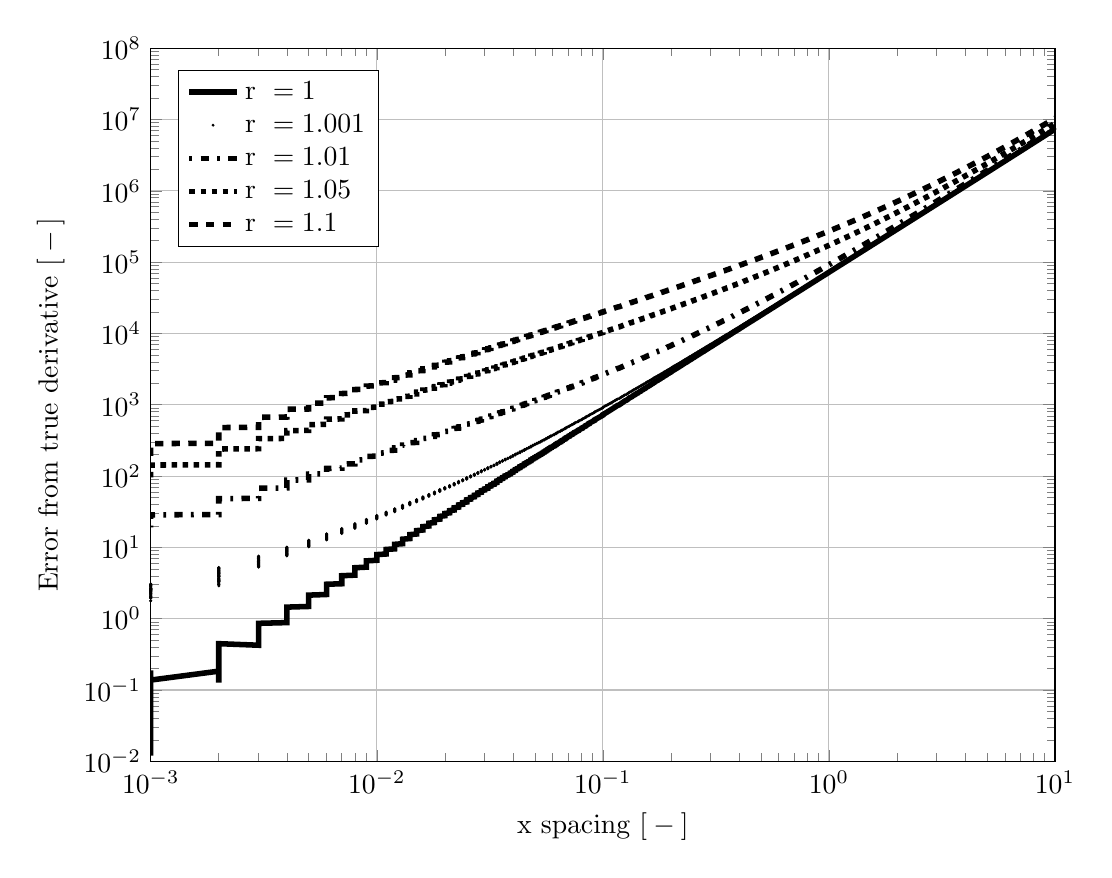 % This file was created by matlab2tikz v0.1.4.
% Copyright (c) 2008--2011, Nico Schlömer <nico.schloemer@gmail.com>
% All rights reserved.
% 
% The latest updates can be retrieved from
%   http://www.mathworks.com/matlabcentral/fileexchange/22022-matlab2tikz
% where you can also make suggestions and rate matlab2tikz.
% 
\begin{tikzpicture}

\begin{loglogaxis}[%
scale only axis,
width=4.521in,
height=3.566in,
xmin=0.001, xmax=10,
ymin=0.01, ymax=1e+08,
xminorticks=true,
yminorticks=true,
xlabel={$\text{x spacing [}-\text{]}$},
ylabel={$\text{Error from true derivative [}-\text{]}$},
xmajorgrids,
ymajorgrids,
legend entries={$\text{r }= 1$,$\text{r }= 1.001$,$\text{r }= 1.01$,$\text{r }= 1.05$,$\text{r }= 1.1$},
legend style={at={(0.03,0.97)},anchor=north west,nodes=right}]
\addplot [
color=black,
solid,
line width=2.0pt
]
coordinates{
 (0.001,0.042)(0.001,0.012)(0.001,0.079)(0.001,0.135)(0.001,0.016)(0.001,0.037)(0.001,0.123)(0.001,0.03)(0.001,0.166)(0.001,0.173)(0.001,0.058)(0.001,0.119)(0.001,0.114)(0.001,0.143)(0.001,0.048)(0.001,0.161)(0.001,0.071)(0.001,0.172)(0.001,0.118)(0.001,0.041)(0.001,0.115)(0.001,0.105)(0.001,0.126)(0.001,0.134)(0.001,0.08)(0.001,0.098)(0.001,0.066)(0.001,0.139)(0.001,0.118)(0.001,0.123)(0.001,0.064)(0.001,0.155)(0.001,0.126)(0.001,0.143)(0.001,0.07)(0.001,0.104)(0.001,0.188)(0.001,0.168)(0.001,0.125)(0.001,0.121)(0.001,0.097)(0.001,0.15)(0.001,0.144)(0.001,0.138)(0.002,0.184)(0.002,0.151)(0.002,0.127)(0.002,0.228)(0.002,0.229)(0.002,0.208)(0.002,0.213)(0.002,0.239)(0.002,0.186)(0.002,0.208)(0.002,0.208)(0.002,0.24)(0.002,0.222)(0.002,0.199)(0.002,0.22)(0.002,0.222)(0.002,0.216)(0.002,0.203)(0.002,0.218)(0.002,0.194)(0.002,0.22)(0.002,0.207)(0.002,0.216)(0.002,0.232)(0.002,0.281)(0.002,0.251)(0.002,0.257)(0.002,0.289)(0.002,0.288)(0.002,0.258)(0.002,0.293)(0.002,0.277)(0.002,0.32)(0.002,0.293)(0.002,0.283)(0.002,0.303)(0.002,0.306)(0.002,0.29)(0.002,0.35)(0.002,0.327)(0.002,0.36)(0.002,0.349)(0.002,0.352)(0.002,0.372)(0.002,0.371)(0.002,0.374)(0.002,0.364)(0.002,0.381)(0.002,0.393)(0.002,0.394)(0.002,0.396)(0.002,0.42)(0.002,0.422)(0.002,0.415)(0.002,0.445)(0.002,0.447)(0.003,0.425)(0.003,0.476)(0.003,0.466)(0.003,0.463)(0.003,0.506)(0.003,0.494)(0.003,0.508)(0.003,0.522)(0.003,0.52)(0.003,0.521)(0.003,0.555)(0.003,0.561)(0.003,0.556)(0.003,0.584)(0.003,0.589)(0.003,0.606)(0.003,0.613)(0.003,0.621)(0.003,0.64)(0.003,0.648)(0.003,0.655)(0.003,0.658)(0.003,0.679)(0.003,0.686)(0.003,0.705)(0.003,0.721)(0.003,0.739)(0.003,0.745)(0.003,0.764)(0.003,0.775)(0.003,0.796)(0.003,0.811)(0.003,0.822)(0.003,0.833)(0.003,0.849)(0.003,0.862)(0.004,0.882)(0.004,0.901)(0.004,0.917)(0.004,0.933)(0.004,0.952)(0.004,0.97)(0.004,0.983)(0.004,1.01)(0.004,1.026)(0.004,1.045)(0.004,1.069)(0.004,1.083)(0.004,1.108)(0.004,1.13)(0.004,1.147)(0.004,1.17)(0.004,1.185)(0.004,1.204)(0.004,1.233)(0.004,1.255)(0.004,1.27)(0.004,1.305)(0.004,1.323)(0.004,1.345)(0.004,1.368)(0.004,1.399)(0.004,1.424)(0.004,1.455)(0.005,1.485)(0.005,1.506)(0.005,1.535)(0.005,1.563)(0.005,1.596)(0.005,1.625)(0.005,1.652)(0.005,1.682)(0.005,1.723)(0.005,1.745)(0.005,1.782)(0.005,1.813)(0.005,1.843)(0.005,1.883)(0.005,1.917)(0.005,1.958)(0.005,1.986)(0.005,2.027)(0.005,2.063)(0.005,2.099)(0.005,2.142)(0.006,2.186)(0.006,2.224)(0.006,2.264)(0.006,2.305)(0.006,2.349)(0.006,2.392)(0.006,2.438)(0.006,2.483)(0.006,2.53)(0.006,2.574)(0.006,2.622)(0.006,2.673)(0.006,2.724)(0.006,2.772)(0.006,2.823)(0.006,2.879)(0.006,2.927)(0.006,2.983)(0.006,3.045)(0.007,3.093)(0.007,3.155)(0.007,3.212)(0.007,3.273)(0.007,3.332)(0.007,3.397)(0.007,3.46)(0.007,3.524)(0.007,3.588)(0.007,3.656)(0.007,3.723)(0.007,3.794)(0.007,3.865)(0.007,3.936)(0.007,4.008)(0.008,4.082)(0.008,4.162)(0.008,4.236)(0.008,4.316)(0.008,4.396)(0.008,4.478)(0.008,4.564)(0.008,4.647)(0.008,4.732)(0.008,4.823)(0.008,4.91)(0.008,5.004)(0.008,5.097)(0.008,5.19)(0.009,5.286)(0.009,5.384)(0.009,5.484)(0.009,5.587)(0.009,5.69)(0.009,5.798)(0.009,5.905)(0.009,6.015)(0.009,6.126)(0.009,6.242)(0.009,6.357)(0.009,6.476)(0.01,6.595)(0.01,6.718)(0.01,6.843)(0.01,6.971)(0.01,7.101)(0.01,7.233)(0.01,7.367)(0.01,7.504)(0.01,7.645)(0.01,7.787)(0.01,7.932)(0.011,8.08)(0.011,8.23)(0.011,8.383)(0.011,8.54)(0.011,8.698)(0.011,8.861)(0.011,9.024)(0.011,9.192)(0.011,9.364)(0.012,9.538)(0.012,9.715)(0.012,9.896)(0.012,10.08)(0.012,10.268)(0.012,10.459)(0.012,10.653)(0.012,10.852)(0.012,11.054)(0.013,11.26)(0.013,11.469)(0.013,11.682)(0.013,11.9)(0.013,12.122)(0.013,12.346)(0.013,12.577)(0.013,12.811)(0.013,13.049)(0.014,13.292)(0.014,13.54)(0.014,13.792)(0.014,14.049)(0.014,14.309)(0.014,14.576)(0.014,14.847)(0.014,15.125)(0.015,15.405)(0.015,15.692)(0.015,15.984)(0.015,16.281)(0.015,16.584)(0.015,16.893)(0.015,17.207)(0.016,17.527)(0.016,17.854)(0.016,18.186)(0.016,18.524)(0.016,18.869)(0.016,19.22)(0.016,19.578)(0.017,19.943)(0.017,20.314)(0.017,20.691)(0.017,21.076)(0.017,21.469)(0.017,21.869)(0.018,22.275)(0.018,22.689)(0.018,23.112)(0.018,23.542)(0.018,23.98)(0.018,24.426)(0.019,24.881)(0.019,25.344)(0.019,25.816)(0.019,26.296)(0.019,26.786)(0.019,27.284)(0.02,27.792)(0.02,28.309)(0.02,28.836)(0.02,29.373)(0.02,29.919)(0.021,30.476)(0.021,31.043)(0.021,31.621)(0.021,32.209)(0.021,32.809)(0.022,33.419)(0.022,34.041)(0.022,34.675)(0.022,35.32)(0.022,35.977)(0.023,36.647)(0.023,37.329)(0.023,38.024)(0.023,38.731)(0.023,39.452)(0.024,40.186)(0.024,40.934)(0.024,41.696)(0.024,42.472)(0.025,43.263)(0.025,44.067)(0.025,44.888)(0.025,45.723)(0.025,46.574)(0.026,47.441)(0.026,48.324)(0.026,49.223)(0.026,50.139)(0.027,51.072)(0.027,52.023)(0.027,52.991)(0.027,53.977)(0.028,54.981)(0.028,56.005)(0.028,57.047)(0.028,58.109)(0.029,59.19)(0.029,60.291)(0.029,61.413)(0.029,62.556)(0.03,63.721)(0.03,64.906)(0.03,66.114)(0.031,67.345)(0.031,68.598)(0.031,69.875)(0.031,71.175)(0.032,72.5)(0.032,73.849)(0.032,75.223)(0.033,76.623)(0.033,78.049)(0.033,79.501)(0.034,80.981)(0.034,82.488)(0.034,84.023)(0.034,85.587)(0.035,87.18)(0.035,88.802)(0.035,90.455)(0.036,92.138)(0.036,93.853)(0.036,95.6)(0.037,97.379)(0.037,99.191)(0.037,101.037)(0.038,102.917)(0.038,104.832)(0.039,106.783)(0.039,108.771)(0.039,110.795)(0.04,112.857)(0.04,114.957)(0.04,117.097)(0.041,119.276)(0.041,121.495)(0.041,123.757)(0.042,126.06)(0.042,128.406)(0.043,130.795)(0.043,133.229)(0.043,135.709)(0.044,138.234)(0.044,140.807)(0.045,143.427)(0.045,146.097)(0.045,148.815)(0.046,151.585)(0.046,154.406)(0.047,157.279)(0.047,160.206)(0.048,163.188)(0.048,166.225)(0.048,169.318)(0.049,172.469)(0.049,175.679)(0.05,178.949)(0.05,182.279)(0.051,185.671)(0.051,189.126)(0.052,192.646)(0.052,196.231)(0.053,199.883)(0.053,203.603)(0.054,207.392)(0.054,211.252)(0.055,215.183)(0.055,219.188)(0.056,223.267)(0.056,227.422)(0.057,231.654)(0.057,235.965)(0.058,240.357)(0.058,244.83)(0.059,249.386)(0.059,254.027)(0.06,258.755)(0.061,263.57)(0.061,268.475)(0.062,273.472)(0.062,278.561)(0.063,283.745)(0.063,289.026)(0.064,294.404)(0.065,299.883)(0.065,305.464)(0.066,311.149)(0.066,316.94)(0.067,322.838)(0.068,328.846)(0.068,334.966)(0.069,341.2)(0.069,347.549)(0.07,354.017)(0.071,360.606)(0.071,367.317)(0.072,374.152)(0.073,381.115)(0.073,388.208)(0.074,395.433)(0.075,402.792)(0.075,410.288)(0.076,417.923)(0.077,425.701)(0.078,433.623)(0.078,441.693)(0.079,449.913)(0.08,458.286)(0.081,466.815)(0.081,475.502)(0.082,484.352)(0.083,493.366)(0.084,502.547)(0.084,511.9)(0.085,521.426)(0.086,531.13)(0.087,541.014)(0.087,551.083)(0.088,561.339)(0.089,571.785)(0.09,582.426)(0.091,593.265)(0.092,604.306)(0.092,615.552)(0.093,627.008)(0.094,638.677)(0.095,650.563)(0.096,662.67)(0.097,675.002)(0.098,687.564)(0.099,700.36)(0.1,713.394)(0.1,726.67)(0.101,740.193)(0.102,753.969)(0.103,768)(0.104,782.293)(0.105,796.851)(0.106,811.681)(0.107,826.787)(0.108,842.173)(0.109,857.846)(0.11,873.811)(0.111,890.073)(0.112,906.637)(0.113,923.51)(0.114,940.697)(0.115,958.203)(0.116,976.035)(0.118,994.2)(0.119,1012.7)(0.12,1031.55)(0.121,1050.75)(0.122,1070.3)(0.123,1090.22)(0.124,1110.51)(0.125,1131.18)(0.127,1152.23)(0.128,1173.67)(0.129,1195.51)(0.13,1217.76)(0.131,1240.42)(0.132,1263.51)(0.134,1287.02)(0.135,1310.97)(0.136,1335.37)(0.137,1360.22)(0.139,1385.54)(0.14,1411.32)(0.141,1437.59)(0.143,1464.34)(0.144,1491.59)(0.145,1519.35)(0.147,1547.63)(0.148,1576.43)(0.149,1605.77)(0.151,1635.65)(0.152,1666.09)(0.154,1697.1)(0.155,1728.68)(0.156,1760.85)(0.158,1793.62)(0.159,1827)(0.161,1861)(0.162,1895.64)(0.164,1930.91)(0.165,1966.85)(0.167,2003.45)(0.168,2040.74)(0.17,2078.72)(0.171,2117.4)(0.173,2156.81)(0.175,2196.95)(0.176,2237.83)(0.178,2279.48)(0.18,2321.9)(0.181,2365.11)(0.183,2409.13)(0.185,2453.96)(0.186,2499.63)(0.188,2546.15)(0.19,2593.53)(0.192,2641.8)(0.193,2690.96)(0.195,2741.04)(0.197,2792.05)(0.199,2844.02)(0.201,2896.94)(0.202,2950.86)(0.204,3005.77)(0.206,3061.71)(0.208,3118.69)(0.21,3176.73)(0.212,3235.85)(0.214,3296.07)(0.216,3357.41)(0.218,3419.89)(0.22,3483.54)(0.222,3548.37)(0.224,3614.41)(0.226,3681.67)(0.228,3750.19)(0.23,3819.98)(0.232,3891.07)(0.235,3963.49)(0.237,4037.25)(0.239,4112.38)(0.241,4188.91)(0.243,4266.87)(0.246,4346.28)(0.248,4427.17)(0.25,4509.56)(0.253,4593.48)(0.255,4678.97)(0.257,4766.04)(0.26,4854.74)(0.262,4945.09)(0.264,5037.12)(0.267,5130.86)(0.269,5226.35)(0.272,5323.62)(0.274,5422.69)(0.277,5523.61)(0.28,5626.41)(0.282,5731.12)(0.285,5837.77)(0.287,5946.42)(0.29,6057.08)(0.293,6169.81)(0.295,6284.63)(0.298,6401.59)(0.301,6520.73)(0.304,6642.08)(0.307,6765.69)(0.309,6891.61)(0.312,7019.86)(0.315,7150.5)(0.318,7283.58)(0.321,7419.13)(0.324,7557.2)(0.327,7697.85)(0.33,7841.11)(0.333,7987.03)(0.336,8135.68)(0.339,8287.09)(0.342,8441.31)(0.346,8598.41)(0.349,8758.43)(0.352,8921.43)(0.355,9087.46)(0.359,9256.59)(0.362,9428.86)(0.365,9604.33)(0.369,9783.08)(0.372,9965.15)(0.375,10150.6)(0.379,10339.5)(0.382,10531.9)(0.386,10727.9)(0.39,10927.6)(0.393,11131)(0.397,11338.1)(0.401,11549.1)(0.404,11764.1)(0.408,11983)(0.412,12206)(0.416,12433.2)(0.419,12664.6)(0.423,12900.3)(0.427,13140.4)(0.431,13384.9)(0.435,13634)(0.439,13887.7)(0.443,14146.2)(0.447,14409.5)(0.451,14677.7)(0.456,14950.8)(0.46,15229.1)(0.464,15512.5)(0.468,15801.2)(0.473,16095.3)(0.477,16394.8)(0.482,16699.9)(0.486,17010.7)(0.491,17327.3)(0.495,17649.8)(0.5,17978.3)(0.504,18312.9)(0.509,18653.7)(0.514,19000.8)(0.518,19354.5)(0.523,19714.7)(0.528,20081.6)(0.533,20455.3)(0.538,20836)(0.543,21223.8)(0.548,21618.8)(0.553,22021.2)(0.558,22431)(0.563,22848.5)(0.569,23273.7)(0.574,23706.8)(0.579,24148.1)(0.584,24597.5)(0.59,25055.3)(0.595,25521.6)(0.601,25996.6)(0.606,26480.4)(0.612,26973.2)(0.618,27475.3)(0.623,27986.6)(0.629,28507.5)(0.635,29038)(0.641,29578.5)(0.647,30129)(0.653,30689.7)(0.659,31260.9)(0.665,31842.7)(0.671,32435.4)(0.677,33039)(0.684,33653.9)(0.69,34280.3)(0.696,34918.3)(0.703,35568.2)(0.709,36230.2)(0.716,36904.5)(0.723,37591.4)(0.729,38291)(0.736,39003.7)(0.743,39729.6)(0.75,40469)(0.757,41222.2)(0.764,41989.5)(0.771,42771)(0.778,43567)(0.785,44377.9)(0.792,45203.9)(0.8,46045.2)(0.807,46902.2)(0.815,47775.2)(0.822,48664.4)(0.83,49570.1)(0.837,50492.8)(0.845,51432.5)(0.853,52389.8)(0.861,53364.9)(0.869,54358.2)(0.877,55369.9)(0.885,56400.5)(0.893,57450.3)(0.901,58519.6)(0.91,59608.8)(0.918,60718.3)(0.927,61848.4)(0.935,62999.6)(0.944,64172.2)(0.953,65366.6)(0.962,66583.3)(0.97,67822.6)(0.979,69085)(0.989,70370.9)(0.998,71680.7)(1.007,73015)(1.016,74374)(1.026,75758.4)(1.035,77168.5)(1.045,78604.9)(1.054,80068)(1.064,81558.4)(1.074,83076.5)(1.084,84622.8)(1.094,86198)(1.104,87802.5)(1.114,89436.8)(1.125,91101.6)(1.135,92797.4)(1.146,94524.8)(1.156,96284.3)(1.167,98076.6)(1.178,99902.2)(1.189,101762)(1.2,103656)(1.211,105586)(1.222,107551)(1.233,109553)(1.245,111592)(1.256,113670)(1.268,115786)(1.28,117941)(1.292,120137)(1.304,122373)(1.316,124651)(1.328,126972)(1.34,129335)(1.352,131743)(1.365,134195)(1.378,136694)(1.39,139238)(1.403,141830)(1.416,144471)(1.429,147160)(1.443,149900)(1.456,152691)(1.469,155533)(1.483,158429)(1.497,161378)(1.511,164383)(1.525,167443)(1.539,170560)(1.553,173736)(1.567,176970)(1.582,180265)(1.597,183621)(1.611,187040)(1.626,190523)(1.641,194070)(1.657,197683)(1.672,201364)(1.687,205113)(1.703,208932)(1.719,212822)(1.735,216785)(1.751,220821)(1.767,224933)(1.783,229121)(1.8,233387)(1.817,237733)(1.833,242160)(1.85,246669)(1.868,251262)(1.885,255941)(1.902,260707)(1.92,265562)(1.938,270507)(1.956,275545)(1.974,280676)(1.992,285903)(2.01,291227)(2.029,296650)(2.048,302175)(2.067,307803)(2.086,313535)(2.105,319374)(2.125,325322)(2.145,331381)(2.164,337553)(2.184,343840)(2.205,350244)(2.225,356768)(2.246,363413)(2.267,370182)(2.287,377077)(2.309,384100)(2.33,391255)(2.352,398543)(2.373,405967)(2.395,413529)(2.418,421233)(2.44,429080)(2.463,437073)(2.485,445215)(2.508,453510)(2.532,461959)(2.555,470565)(2.579,479332)(2.603,488262)(2.627,497360)(2.651,506626)(2.676,516066)(2.7,525682)(2.725,535477)(2.751,545455)(2.776,555619)(2.802,565972)(2.828,576519)(2.854,587263)(2.88,598207)(2.907,609355)(2.934,620712)(2.961,632280)(2.989,644065)(3.016,656069)(3.044,668297)(3.072,680754)(3.101,693443)(3.13,706369)(3.159,719537)(3.188,732950)(3.217,746614)(3.247,760533)(3.277,774712)(3.308,789156)(3.338,803869)(3.369,818858)(3.4,834126)(3.432,849680)(3.464,865524)(3.496,881664)(3.528,898106)(3.561,914855)(3.594,931917)(3.627,949299)(3.661,967005)(3.695,985042)(3.729,1.003e+06)(3.763,1.022e+06)(3.798,1.041e+06)(3.833,1.061e+06)(3.869,1.08e+06)(3.905,1.101e+06)(3.941,1.121e+06)(3.977,1.142e+06)(4.014,1.163e+06)(4.051,1.185e+06)(4.089,1.207e+06)(4.127,1.23e+06)(4.165,1.253e+06)(4.204,1.276e+06)(4.243,1.3e+06)(4.282,1.324e+06)(4.322,1.349e+06)(4.362,1.374e+06)(4.402,1.4e+06)(4.443,1.426e+06)(4.484,1.452e+06)(4.525,1.48e+06)(4.567,1.507e+06)(4.61,1.535e+06)(4.652,1.564e+06)(4.695,1.593e+06)(4.739,1.623e+06)(4.783,1.653e+06)(4.827,1.684e+06)(4.872,1.716e+06)(4.917,1.748e+06)(4.962,1.78e+06)(5.008,1.814e+06)(5.055,1.847e+06)(5.102,1.882e+06)(5.149,1.917e+06)(5.197,1.953e+06)(5.245,1.99e+06)(5.293,2.027e+06)(5.342,2.065e+06)(5.392,2.103e+06)(5.442,2.143e+06)(5.492,2.183e+06)(5.543,2.224e+06)(5.594,2.265e+06)(5.646,2.307e+06)(5.698,2.351e+06)(5.751,2.395e+06)(5.804,2.439e+06)(5.858,2.485e+06)(5.913,2.532e+06)(5.967,2.579e+06)(6.023,2.627e+06)(6.078,2.676e+06)(6.135,2.727e+06)(6.191,2.778e+06)(6.249,2.83e+06)(6.307,2.883e+06)(6.365,2.937e+06)(6.424,2.992e+06)(6.484,3.048e+06)(6.544,3.105e+06)(6.604,3.163e+06)(6.665,3.222e+06)(6.727,3.283e+06)(6.789,3.344e+06)(6.852,3.407e+06)(6.916,3.471e+06)(6.98,3.536e+06)(7.044,3.603e+06)(7.11,3.67e+06)(7.176,3.739e+06)(7.242,3.809e+06)(7.309,3.881e+06)(7.377,3.954e+06)(7.445,4.028e+06)(7.514,4.103e+06)(7.584,4.181e+06)(7.654,4.259e+06)(7.725,4.339e+06)(7.796,4.421e+06)(7.869,4.504e+06)(7.941,4.589e+06)(8.015,4.675e+06)(8.089,4.763e+06)(8.164,4.852e+06)(8.24,4.944e+06)(8.316,5.037e+06)(8.393,5.132e+06)(8.471,5.228e+06)(8.549,5.327e+06)(8.629,5.427e+06)(8.708,5.529e+06)(8.789,5.633e+06)(8.87,5.74e+06)(8.953,5.848e+06)(9.036,5.958e+06)(9.119,6.071e+06)(9.204,6.185e+06)(9.289,6.302e+06)(9.375,6.421e+06)(9.462,6.542e+06)(9.549,6.666e+06)(9.638,6.792e+06)(9.727,6.92e+06)(9.817,7.051e+06)(9.908,7.184e+06)(10,7.32e+06) 
};

\addplot [
color=black,
mark size=0.3pt,
only marks,
mark=*,
mark options={solid}
]
coordinates{
 (0.001,1.778)(0.001,1.996)(0.001,1.978)(0.001,2.495)(0.001,1.793)(0.001,1.936)(0.001,2.404)(0.001,2.144)(0.001,2.151)(0.001,2.053)(0.001,1.959)(0.001,2.261)(0.001,2.318)(0.001,2.17)(0.001,2.028)(0.001,2.264)(0.001,2.084)(0.001,2.499)(0.001,2.576)(0.001,2.438)(0.001,2.459)(0.001,2.641)(0.001,2.584)(0.001,2.341)(0.001,2.391)(0.001,2.656)(0.001,2.567)(0.001,2.559)(0.001,2.52)(0.001,2.508)(0.001,2.608)(0.001,2.652)(0.001,2.635)(0.001,2.531)(0.001,2.689)(0.001,2.753)(0.001,2.879)(0.001,2.903)(0.001,2.98)(0.001,2.988)(0.001,2.819)(0.001,2.895)(0.001,3.067)(0.001,3.049)(0.002,2.888)(0.002,3.05)(0.002,3.043)(0.002,2.998)(0.002,3.267)(0.002,3.153)(0.002,3.296)(0.002,3.389)(0.002,3.398)(0.002,3.279)(0.002,3.318)(0.002,3.315)(0.002,3.489)(0.002,3.396)(0.002,3.442)(0.002,3.477)(0.002,3.537)(0.002,3.609)(0.002,3.701)(0.002,3.532)(0.002,3.689)(0.002,3.731)(0.002,3.877)(0.002,3.834)(0.002,3.917)(0.002,3.918)(0.002,3.942)(0.002,3.968)(0.002,3.974)(0.002,3.999)(0.002,4.031)(0.002,4.13)(0.002,4.102)(0.002,4.247)(0.002,4.263)(0.002,4.274)(0.002,4.282)(0.002,4.359)(0.002,4.386)(0.002,4.495)(0.002,4.485)(0.002,4.501)(0.002,4.602)(0.002,4.558)(0.002,4.678)(0.002,4.688)(0.002,4.776)(0.002,4.772)(0.002,4.868)(0.002,4.969)(0.002,4.96)(0.002,5.056)(0.002,5.086)(0.002,5.117)(0.002,5.183)(0.002,5.22)(0.003,5.281)(0.003,5.366)(0.003,5.417)(0.003,5.429)(0.003,5.537)(0.003,5.558)(0.003,5.597)(0.003,5.696)(0.003,5.772)(0.003,5.808)(0.003,5.849)(0.003,5.909)(0.003,5.961)(0.003,6.026)(0.003,6.093)(0.003,6.151)(0.003,6.18)(0.003,6.271)(0.003,6.347)(0.003,6.395)(0.003,6.424)(0.003,6.53)(0.003,6.593)(0.003,6.627)(0.003,6.742)(0.003,6.812)(0.003,6.905)(0.003,6.931)(0.003,6.994)(0.003,7.103)(0.003,7.148)(0.003,7.236)(0.003,7.295)(0.003,7.375)(0.003,7.461)(0.003,7.555)(0.004,7.591)(0.004,7.703)(0.004,7.78)(0.004,7.855)(0.004,7.923)(0.004,7.995)(0.004,8.099)(0.004,8.19)(0.004,8.262)(0.004,8.364)(0.004,8.46)(0.004,8.547)(0.004,8.612)(0.004,8.73)(0.004,8.81)(0.004,8.904)(0.004,9.007)(0.004,9.094)(0.004,9.179)(0.004,9.268)(0.004,9.372)(0.004,9.477)(0.004,9.565)(0.004,9.677)(0.004,9.764)(0.004,9.882)(0.004,9.979)(0.004,10.092)(0.005,10.184)(0.005,10.296)(0.005,10.416)(0.005,10.529)(0.005,10.637)(0.005,10.749)(0.005,10.853)(0.005,10.976)(0.005,11.093)(0.005,11.213)(0.005,11.334)(0.005,11.457)(0.005,11.565)(0.005,11.694)(0.005,11.829)(0.005,11.959)(0.005,12.083)(0.005,12.228)(0.005,12.351)(0.005,12.482)(0.005,12.621)(0.006,12.752)(0.006,12.894)(0.006,13.034)(0.006,13.171)(0.006,13.309)(0.006,13.469)(0.006,13.607)(0.006,13.754)(0.006,13.916)(0.006,14.056)(0.006,14.219)(0.006,14.377)(0.006,14.53)(0.006,14.688)(0.006,14.844)(0.006,15.023)(0.006,15.182)(0.006,15.347)(0.006,15.516)(0.007,15.696)(0.007,15.871)(0.007,16.045)(0.007,16.226)(0.007,16.401)(0.007,16.591)(0.007,16.775)(0.007,16.952)(0.007,17.156)(0.007,17.344)(0.007,17.535)(0.007,17.731)(0.007,17.935)(0.007,18.132)(0.007,18.348)(0.008,18.549)(0.008,18.756)(0.008,18.97)(0.008,19.182)(0.008,19.403)(0.008,19.628)(0.008,19.847)(0.008,20.077)(0.008,20.304)(0.008,20.54)(0.008,20.777)(0.008,21.012)(0.008,21.252)(0.008,21.498)(0.009,21.746)(0.009,21.998)(0.009,22.248)(0.009,22.508)(0.009,22.767)(0.009,23.032)(0.009,23.298)(0.009,23.571)(0.009,23.847)(0.009,24.126)(0.009,24.407)(0.009,24.694)(0.01,24.984)(0.01,25.27)(0.01,25.57)(0.01,25.869)(0.01,26.177)(0.01,26.486)(0.01,26.799)(0.01,27.113)(0.01,27.433)(0.01,27.765)(0.01,28.094)(0.011,28.428)(0.011,28.764)(0.011,29.11)(0.011,29.455)(0.011,29.81)(0.011,30.168)(0.011,30.531)(0.011,30.897)(0.011,31.269)(0.012,31.643)(0.012,32.029)(0.012,32.417)(0.012,32.81)(0.012,33.208)(0.012,33.61)(0.012,34.02)(0.012,34.434)(0.012,34.853)(0.013,35.284)(0.013,35.714)(0.013,36.151)(0.013,36.594)(0.013,37.046)(0.013,37.503)(0.013,37.965)(0.013,38.434)(0.013,38.911)(0.014,39.393)(0.014,39.882)(0.014,40.378)(0.014,40.881)(0.014,41.391)(0.014,41.909)(0.014,42.434)(0.014,42.965)(0.015,43.506)(0.015,44.051)(0.015,44.606)(0.015,45.169)(0.015,45.739)(0.015,46.321)(0.015,46.907)(0.016,47.501)(0.016,48.105)(0.016,48.719)(0.016,49.34)(0.016,49.97)(0.016,50.611)(0.016,51.259)(0.017,51.918)(0.017,52.583)(0.017,53.262)(0.017,53.948)(0.017,54.645)(0.017,55.351)(0.018,56.069)(0.018,56.796)(0.018,57.536)(0.018,58.285)(0.018,59.045)(0.018,59.816)(0.019,60.598)(0.019,61.393)(0.019,62.198)(0.019,63.016)(0.019,63.846)(0.019,64.688)(0.02,65.542)(0.02,66.409)(0.02,67.29)(0.02,68.182)(0.02,69.089)(0.021,70.009)(0.021,70.942)(0.021,71.889)(0.021,72.851)(0.021,73.828)(0.022,74.818)(0.022,75.824)(0.022,76.846)(0.022,77.881)(0.022,78.933)(0.023,80.0)(0.023,81.084)(0.023,82.185)(0.023,83.302)(0.023,84.436)(0.024,85.587)(0.024,86.756)(0.024,87.942)(0.024,89.147)(0.025,90.371)(0.025,91.612)(0.025,92.873)(0.025,94.153)(0.025,95.453)(0.026,96.773)(0.026,98.114)(0.026,99.474)(0.026,100.856)(0.027,102.259)(0.027,103.685)(0.027,105.132)(0.027,106.601)(0.028,108.093)(0.028,109.609)(0.028,111.149)(0.028,112.712)(0.029,114.3)(0.029,115.912)(0.029,117.55)(0.029,119.213)(0.03,120.903)(0.03,122.619)(0.03,124.362)(0.031,126.133)(0.031,127.931)(0.031,129.758)(0.031,131.613)(0.032,133.498)(0.032,135.413)(0.032,137.359)(0.033,139.335)(0.033,141.342)(0.033,143.382)(0.034,145.453)(0.034,147.559)(0.034,149.697)(0.034,151.87)(0.035,154.078)(0.035,156.321)(0.035,158.599)(0.036,160.915)(0.036,163.267)(0.036,165.657)(0.037,168.087)(0.037,170.555)(0.037,173.062)(0.038,175.611)(0.038,178.2)(0.039,180.832)(0.039,183.506)(0.039,186.223)(0.04,188.985)(0.04,191.792)(0.04,194.644)(0.041,197.542)(0.041,200.488)(0.041,203.482)(0.042,206.525)(0.042,209.617)(0.043,212.76)(0.043,215.955)(0.043,219.201)(0.044,222.502)(0.044,225.856)(0.045,229.266)(0.045,232.731)(0.045,236.254)(0.046,239.835)(0.046,243.474)(0.047,247.174)(0.047,250.936)(0.048,254.759)(0.048,258.646)(0.048,262.597)(0.049,266.613)(0.049,270.696)(0.05,274.848)(0.05,279.068)(0.051,283.358)(0.051,287.72)(0.052,292.155)(0.052,296.664)(0.053,301.247)(0.053,305.908)(0.054,310.647)(0.054,315.464)(0.055,320.363)(0.055,325.344)(0.056,330.408)(0.056,335.558)(0.057,340.794)(0.057,346.118)(0.058,351.532)(0.058,357.037)(0.059,362.635)(0.059,368.327)(0.06,374.116)(0.061,380.002)(0.061,385.988)(0.062,392.076)(0.062,398.266)(0.063,404.561)(0.063,410.964)(0.064,417.475)(0.065,424.096)(0.065,430.83)(0.066,437.679)(0.066,444.645)(0.067,451.729)(0.068,458.934)(0.068,466.261)(0.069,473.715)(0.069,481.295)(0.07,489.005)(0.071,496.847)(0.071,504.823)(0.072,512.936)(0.073,521.188)(0.073,529.582)(0.074,538.119)(0.075,546.804)(0.075,555.637)(0.076,564.623)(0.077,573.763)(0.078,583.061)(0.078,592.519)(0.079,602.14)(0.08,611.927)(0.081,621.884)(0.081,632.012)(0.082,642.315)(0.083,652.797)(0.084,663.46)(0.084,674.307)(0.085,685.343)(0.086,696.57)(0.087,707.992)(0.087,719.612)(0.088,731.433)(0.089,743.461)(0.09,755.697)(0.091,768.147)(0.092,780.813)(0.092,793.7)(0.093,806.811)(0.094,820.151)(0.095,833.724)(0.096,847.534)(0.097,861.585)(0.098,875.881)(0.099,890.427)(0.1,905.228)(0.1,920.288)(0.101,935.612)(0.102,951.204)(0.103,967.069)(0.104,983.213)(0.105,999.64)(0.106,1016.36)(0.107,1033.36)(0.108,1050.67)(0.109,1068.28)(0.11,1086.21)(0.111,1104.44)(0.112,1123)(0.113,1141.89)(0.114,1161.11)(0.115,1180.66)(0.116,1200.56)(0.118,1220.82)(0.119,1241.43)(0.12,1262.4)(0.121,1283.75)(0.122,1305.47)(0.123,1327.58)(0.124,1350.08)(0.125,1372.97)(0.127,1396.27)(0.128,1419.99)(0.129,1444.12)(0.13,1468.69)(0.131,1493.68)(0.132,1519.13)(0.134,1545.02)(0.135,1571.37)(0.136,1598.19)(0.137,1625.49)(0.139,1653.28)(0.14,1681.56)(0.141,1710.34)(0.143,1739.63)(0.144,1769.45)(0.145,1799.79)(0.147,1830.68)(0.148,1862.12)(0.149,1894.12)(0.151,1926.69)(0.152,1959.84)(0.154,1993.58)(0.155,2027.93)(0.156,2062.88)(0.158,2098.47)(0.159,2134.69)(0.161,2171.56)(0.162,2209.08)(0.164,2247.28)(0.165,2286.17)(0.167,2325.75)(0.168,2366.04)(0.17,2407.05)(0.171,2448.79)(0.173,2491.29)(0.175,2534.55)(0.176,2578.58)(0.178,2623.4)(0.18,2669.03)(0.181,2715.48)(0.183,2762.76)(0.185,2810.9)(0.186,2859.89)(0.188,2909.77)(0.19,2960.55)(0.192,3012.24)(0.193,3064.86)(0.195,3118.43)(0.197,3172.96)(0.199,3228.48)(0.201,3284.99)(0.202,3342.53)(0.204,3401.1)(0.206,3460.73)(0.208,3521.43)(0.21,3583.23)(0.212,3646.15)(0.214,3710.2)(0.216,3775.41)(0.218,3841.79)(0.22,3909.38)(0.222,3978.19)(0.224,4048.24)(0.226,4119.56)(0.228,4192.16)(0.23,4266.09)(0.232,4341.35)(0.235,4417.97)(0.237,4495.98)(0.239,4575.4)(0.241,4656.26)(0.243,4738.58)(0.246,4822.4)(0.248,4907.74)(0.25,4994.62)(0.253,5083.08)(0.255,5173.15)(0.257,5264.85)(0.26,5358.21)(0.262,5453.27)(0.264,5550.06)(0.267,5648.6)(0.269,5748.93)(0.272,5851.08)(0.274,5955.09)(0.277,6061)(0.28,6168.82)(0.282,6278.61)(0.285,6390.39)(0.287,6504.21)(0.29,6620.1)(0.293,6738.1)(0.295,6858.24)(0.298,6980.58)(0.301,7105.14)(0.304,7231.97)(0.307,7361.11)(0.309,7492.6)(0.312,7626.49)(0.315,7762.82)(0.318,7901.63)(0.321,8042.98)(0.324,8186.9)(0.327,8333.45)(0.33,8482.67)(0.333,8634.61)(0.336,8789.33)(0.339,8946.87)(0.342,9107.29)(0.346,9270.64)(0.349,9436.97)(0.352,9606.34)(0.355,9778.8)(0.359,9954.41)(0.362,10133.2)(0.365,10315.3)(0.369,10500.7)(0.372,10689.6)(0.375,10881.8)(0.379,11077.6)(0.382,11277)(0.386,11480)(0.39,11686.7)(0.393,11897.2)(0.397,12111.6)(0.401,12329.8)(0.404,12552.1)(0.408,12778.5)(0.412,13009)(0.416,13243.7)(0.419,13482.7)(0.423,13726.1)(0.427,13974)(0.431,14226.4)(0.435,14483.4)(0.439,14745.1)(0.443,15011.7)(0.447,15283.1)(0.451,15559.5)(0.456,15841)(0.46,16127.6)(0.464,16419.5)(0.468,16716.7)(0.473,17019.5)(0.477,17327.7)(0.482,17641.6)(0.486,17961.3)(0.491,18286.9)(0.495,18618.4)(0.5,18956)(0.504,19299.9)(0.509,19650)(0.514,20006.6)(0.518,20369.7)(0.523,20739.5)(0.528,21116.1)(0.533,21499.6)(0.538,21890.2)(0.543,22287.9)(0.548,22693)(0.553,23105.5)(0.558,23525.6)(0.563,23953.4)(0.569,24389.1)(0.574,24832.8)(0.579,25284.7)(0.584,25744.9)(0.59,26213.5)(0.595,26690.8)(0.601,27176.9)(0.606,27671.9)(0.612,28176)(0.618,28689.5)(0.623,29212.3)(0.629,29744.8)(0.635,30287.1)(0.641,30839.4)(0.647,31401.9)(0.653,31974.7)(0.659,32558.1)(0.665,33152.3)(0.671,33757.3)(0.677,34373.6)(0.684,35001.2)(0.69,35640.3)(0.696,36291.3)(0.703,36954.2)(0.709,37629.4)(0.716,38317)(0.723,39017.3)(0.729,39730.6)(0.736,40457)(0.743,41196.7)(0.75,41950.2)(0.757,42717.5)(0.764,43499)(0.771,44294.9)(0.778,45105.5)(0.785,45931)(0.792,46771.8)(0.8,47628.1)(0.807,48500.3)(0.815,49388.5)(0.822,50293.1)(0.83,51214.4)(0.837,52152.8)(0.845,53108.4)(0.853,54081.8)(0.861,55073.1)(0.869,56082.7)(0.877,57110.9)(0.885,58158.2)(0.893,59224.8)(0.901,60311.1)(0.91,61417.5)(0.918,62544.4)(0.927,63692)(0.935,64860.9)(0.944,66051.4)(0.953,67263.9)(0.962,68498.8)(0.97,69756.5)(0.979,71037.5)(0.989,72342.2)(0.998,73671)(1.007,75024.3)(1.016,76402.7)(1.026,77806.6)(1.035,79236.5)(1.045,80692.8)(1.054,82176.1)(1.064,83686.8)(1.074,85225.4)(1.084,86792.6)(1.094,88388.7)(1.104,90014.3)(1.114,91670.1)(1.125,93356.4)(1.135,95074)(1.146,96823.4)(1.156,98605.2)(1.167,100420)(1.178,102268)(1.189,104151)(1.2,106068)(1.211,108021)(1.222,110010)(1.233,112036)(1.245,114100)(1.256,116201)(1.268,118342)(1.28,120522)(1.292,122743)(1.304,125005)(1.316,127308)(1.328,129655)(1.34,132045)(1.352,134479)(1.365,136958)(1.378,139483)(1.39,142055)(1.403,144675)(1.416,147343)(1.429,150061)(1.443,152829)(1.456,155648)(1.469,158520)(1.483,161444)(1.497,164423)(1.511,167458)(1.525,170548)(1.539,173696)(1.553,176903)(1.567,180168)(1.582,183495)(1.597,186883)(1.611,190333)(1.626,193848)(1.641,197428)(1.657,201075)(1.672,204789)(1.687,208572)(1.703,212425)(1.719,216350)(1.735,220348)(1.751,224419)(1.767,228567)(1.783,232791)(1.8,237094)(1.817,241476)(1.833,245940)(1.85,250487)(1.868,255118)(1.885,259836)(1.902,264641)(1.92,269535)(1.938,274519)(1.956,279597)(1.974,284769)(1.992,290037)(2.01,295402)(2.029,300868)(2.048,306434)(2.067,312105)(2.086,317880)(2.105,323763)(2.125,329756)(2.145,335859)(2.164,342076)(2.184,348409)(2.205,354859)(2.225,361429)(2.246,368121)(2.267,374938)(2.287,381881)(2.309,388953)(2.33,396157)(2.352,403495)(2.373,410969)(2.395,418583)(2.418,426337)(2.44,434236)(2.463,442282)(2.485,450478)(2.508,458826)(2.532,467329)(2.555,475990)(2.579,484813)(2.603,493800)(2.627,502954)(2.651,512278)(2.676,521776)(2.7,531450)(2.725,541305)(2.751,551343)(2.776,561568)(2.802,571983)(2.828,582592)(2.854,593398)(2.88,604406)(2.907,615619)(2.934,627040)(2.961,638675)(2.989,650526)(3.016,662597)(3.044,674894)(3.072,687419)(3.101,700178)(3.13,713175)(3.159,726414)(3.188,739899)(3.217,753636)(3.247,767629)(3.277,781883)(3.308,796402)(3.338,811192)(3.369,826258)(3.4,841605)(3.432,857238)(3.464,873162)(3.496,889384)(3.528,905908)(3.561,922740)(3.594,939886)(3.627,957353)(3.661,975145)(3.695,993269)(3.729,1.012e+06)(3.763,1.031e+06)(3.798,1.05e+06)(3.833,1.069e+06)(3.869,1.089e+06)(3.905,1.109e+06)(3.941,1.13e+06)(3.977,1.151e+06)(4.014,1.172e+06)(4.051,1.194e+06)(4.089,1.216e+06)(4.127,1.239e+06)(4.165,1.262e+06)(4.204,1.286e+06)(4.243,1.31e+06)(4.282,1.334e+06)(4.322,1.359e+06)(4.362,1.384e+06)(4.402,1.41e+06)(4.443,1.436e+06)(4.484,1.463e+06)(4.525,1.49e+06)(4.567,1.518e+06)(4.61,1.546e+06)(4.652,1.575e+06)(4.695,1.604e+06)(4.739,1.634e+06)(4.783,1.664e+06)(4.827,1.695e+06)(4.872,1.727e+06)(4.917,1.759e+06)(4.962,1.792e+06)(5.008,1.825e+06)(5.055,1.859e+06)(5.102,1.894e+06)(5.149,1.929e+06)(5.197,1.965e+06)(5.245,2.002e+06)(5.293,2.039e+06)(5.342,2.077e+06)(5.392,2.116e+06)(5.442,2.156e+06)(5.492,2.196e+06)(5.543,2.237e+06)(5.594,2.279e+06)(5.646,2.321e+06)(5.698,2.364e+06)(5.751,2.409e+06)(5.804,2.454e+06)(5.858,2.499e+06)(5.913,2.546e+06)(5.967,2.594e+06)(6.023,2.642e+06)(6.078,2.692e+06)(6.135,2.742e+06)(6.191,2.793e+06)(6.249,2.845e+06)(6.307,2.898e+06)(6.365,2.953e+06)(6.424,3.008e+06)(6.484,3.064e+06)(6.544,3.121e+06)(6.604,3.18e+06)(6.665,3.239e+06)(6.727,3.3e+06)(6.789,3.362e+06)(6.852,3.425e+06)(6.916,3.489e+06)(6.98,3.554e+06)(7.044,3.621e+06)(7.11,3.689e+06)(7.176,3.758e+06)(7.242,3.828e+06)(7.309,3.9e+06)(7.377,3.973e+06)(7.445,4.047e+06)(7.514,4.123e+06)(7.584,4.201e+06)(7.654,4.279e+06)(7.725,4.36e+06)(7.796,4.442e+06)(7.869,4.525e+06)(7.941,4.61e+06)(8.015,4.696e+06)(8.089,4.785e+06)(8.164,4.875e+06)(8.24,4.966e+06)(8.316,5.059e+06)(8.393,5.155e+06)(8.471,5.252e+06)(8.549,5.35e+06)(8.629,5.451e+06)(8.708,5.553e+06)(8.789,5.658e+06)(8.87,5.765e+06)(8.953,5.873e+06)(9.036,5.984e+06)(9.119,6.096e+06)(9.204,6.211e+06)(9.289,6.328e+06)(9.375,6.448e+06)(9.462,6.569e+06)(9.549,6.693e+06)(9.638,6.82e+06)(9.727,6.948e+06)(9.817,7.08e+06)(9.908,7.213e+06)(10,7.35e+06) 
};

\addplot [
color=black,
dash pattern=on 1pt off 3pt on 3pt off 3pt,
line width=2.0pt
]
coordinates{
 (0.001,19.152)(0.001,19.429)(0.001,19.578)(0.001,20.205)(0.001,19.758)(0.001,19.957)(0.001,20.533)(0.001,20.68)(0.001,20.715)(0.001,21.075)(0.001,21.144)(0.001,21.664)(0.001,21.511)(0.001,21.663)(0.001,21.842)(0.001,22.371)(0.001,22.307)(0.001,22.771)(0.001,22.89)(0.001,22.891)(0.001,23.043)(0.001,23.499)(0.001,23.808)(0.001,23.722)(0.001,24.113)(0.001,24.459)(0.001,24.293)(0.001,24.757)(0.001,25.061)(0.001,25.169)(0.001,25.3)(0.001,25.601)(0.001,25.962)(0.001,26.029)(0.001,26.187)(0.001,26.65)(0.001,26.806)(0.001,27.396)(0.001,27.539)(0.001,27.729)(0.001,27.881)(0.001,28.103)(0.001,28.378)(0.001,28.61)(0.002,28.862)(0.002,29.094)(0.002,29.539)(0.002,29.825)(0.002,30.205)(0.002,30.394)(0.002,30.849)(0.002,30.933)(0.002,31.221)(0.002,31.447)(0.002,31.648)(0.002,32.078)(0.002,32.45)(0.002,32.677)(0.002,32.971)(0.002,33.261)(0.002,33.57)(0.002,33.855)(0.002,34.301)(0.002,34.386)(0.002,34.868)(0.002,35.09)(0.002,35.636)(0.002,35.783)(0.002,36.283)(0.002,36.567)(0.002,36.772)(0.002,37.189)(0.002,37.659)(0.002,37.934)(0.002,38.323)(0.002,38.66)(0.002,38.958)(0.002,39.413)(0.002,39.773)(0.002,40.104)(0.002,40.397)(0.002,40.797)(0.002,41.241)(0.002,41.646)(0.002,41.982)(0.002,42.346)(0.002,42.849)(0.002,43.121)(0.002,43.571)(0.002,43.964)(0.002,44.383)(0.002,44.744)(0.002,45.295)(0.002,45.633)(0.002,46.072)(0.002,46.57)(0.002,46.932)(0.002,47.376)(0.002,47.821)(0.002,48.227)(0.003,48.727)(0.003,49.162)(0.003,49.694)(0.003,50.1)(0.003,50.589)(0.003,50.997)(0.003,51.509)(0.003,52.022)(0.003,52.51)(0.003,53.002)(0.003,53.463)(0.003,54.028)(0.003,54.452)(0.003,55.01)(0.003,55.534)(0.003,56.035)(0.003,56.539)(0.003,57.085)(0.003,57.653)(0.003,58.155)(0.003,58.672)(0.003,59.234)(0.003,59.83)(0.003,60.376)(0.003,60.941)(0.003,61.511)(0.003,62.107)(0.003,62.661)(0.003,63.269)(0.003,63.858)(0.003,64.454)(0.003,65.058)(0.003,65.642)(0.003,66.282)(0.003,66.913)(0.003,67.536)(0.004,68.176)(0.004,68.812)(0.004,69.467)(0.004,70.084)(0.004,70.755)(0.004,71.432)(0.004,72.117)(0.004,72.77)(0.004,73.475)(0.004,74.141)(0.004,74.855)(0.004,75.566)(0.004,76.269)(0.004,76.988)(0.004,77.714)(0.004,78.439)(0.004,79.175)(0.004,79.915)(0.004,80.654)(0.004,81.415)(0.004,82.174)(0.004,82.963)(0.004,83.723)(0.004,84.541)(0.004,85.314)(0.004,86.131)(0.004,86.926)(0.004,87.752)(0.005,88.579)(0.005,89.417)(0.005,90.262)(0.005,91.121)(0.005,91.974)(0.005,92.835)(0.005,93.715)(0.005,94.6)(0.005,95.479)(0.005,96.399)(0.005,97.287)(0.005,98.231)(0.005,99.13)(0.005,100.074)(0.005,101.035)(0.005,101.984)(0.005,102.934)(0.005,103.913)(0.005,104.901)(0.005,105.873)(0.005,106.895)(0.006,107.905)(0.006,108.914)(0.006,109.952)(0.006,110.986)(0.006,112.03)(0.006,113.095)(0.006,114.161)(0.006,115.249)(0.006,116.337)(0.006,117.435)(0.006,118.55)(0.006,119.674)(0.006,120.807)(0.006,121.956)(0.006,123.101)(0.006,124.276)(0.006,125.454)(0.006,126.634)(0.006,127.841)(0.007,129.056)(0.007,130.284)(0.007,131.519)(0.007,132.767)(0.007,134.026)(0.007,135.295)(0.007,136.578)(0.007,137.877)(0.007,139.196)(0.007,140.511)(0.007,141.849)(0.007,143.196)(0.007,144.564)(0.007,145.934)(0.007,147.329)(0.008,148.728)(0.008,150.141)(0.008,151.575)(0.008,153.017)(0.008,154.473)(0.008,155.949)(0.008,157.434)(0.008,158.938)(0.008,160.452)(0.008,161.99)(0.008,163.533)(0.008,165.098)(0.008,166.667)(0.008,168.257)(0.009,169.867)(0.009,171.494)(0.009,173.131)(0.009,174.788)(0.009,176.455)(0.009,178.147)(0.009,179.851)(0.009,181.574)(0.009,183.31)(0.009,185.068)(0.009,186.837)(0.009,188.631)(0.01,190.437)(0.01,192.262)(0.01,194.107)(0.01,195.969)(0.01,197.847)(0.01,199.751)(0.01,201.666)(0.01,203.603)(0.01,205.56)(0.01,207.541)(0.01,209.537)(0.011,211.55)(0.011,213.586)(0.011,215.645)(0.011,217.718)(0.011,219.816)(0.011,221.935)(0.011,224.071)(0.011,226.233)(0.011,228.414)(0.012,230.617)(0.012,232.846)(0.012,235.095)(0.012,237.366)(0.012,239.657)(0.012,241.974)(0.012,244.315)(0.012,246.68)(0.012,249.066)(0.013,251.48)(0.013,253.913)(0.013,256.374)(0.013,258.858)(0.013,261.369)(0.013,263.905)(0.013,266.463)(0.013,269.049)(0.013,271.666)(0.014,274.305)(0.014,276.97)(0.014,279.664)(0.014,282.384)(0.014,285.132)(0.014,287.908)(0.014,290.712)(0.014,293.545)(0.015,296.406)(0.015,299.297)(0.015,302.218)(0.015,305.168)(0.015,308.148)(0.015,311.159)(0.015,314.201)(0.016,317.272)(0.016,320.377)(0.016,323.514)(0.016,326.682)(0.016,329.882)(0.016,333.116)(0.016,336.383)(0.017,339.684)(0.017,343.018)(0.017,346.386)(0.017,349.79)(0.017,353.229)(0.017,356.703)(0.018,360.214)(0.018,363.76)(0.018,367.344)(0.018,370.966)(0.018,374.622)(0.018,378.319)(0.019,382.053)(0.019,385.828)(0.019,389.64)(0.019,393.493)(0.019,397.386)(0.019,401.32)(0.02,405.294)(0.02,409.311)(0.02,413.37)(0.02,417.47)(0.02,421.614)(0.021,425.802)(0.021,430.033)(0.021,434.309)(0.021,438.63)(0.021,442.997)(0.022,447.41)(0.022,451.87)(0.022,456.377)(0.022,460.931)(0.022,465.534)(0.023,470.186)(0.023,474.887)(0.023,479.637)(0.023,484.44)(0.023,489.291)(0.024,494.196)(0.024,499.153)(0.024,504.162)(0.024,509.226)(0.025,514.343)(0.025,519.516)(0.025,524.744)(0.025,530.028)(0.025,535.369)(0.026,540.767)(0.026,546.224)(0.026,551.74)(0.026,557.315)(0.027,562.95)(0.027,568.647)(0.027,574.405)(0.027,580.226)(0.028,586.109)(0.028,592.057)(0.028,598.07)(0.028,604.148)(0.029,610.293)(0.029,616.504)(0.029,622.784)(0.029,629.131)(0.03,635.549)(0.03,642.038)(0.03,648.598)(0.031,655.229)(0.031,661.934)(0.031,668.712)(0.031,675.566)(0.032,682.495)(0.032,689.501)(0.032,696.585)(0.033,703.747)(0.033,710.989)(0.033,718.311)(0.034,725.715)(0.034,733.201)(0.034,740.772)(0.034,748.426)(0.035,756.167)(0.035,763.994)(0.035,771.908)(0.036,779.912)(0.036,788.005)(0.036,796.19)(0.037,804.468)(0.037,812.838)(0.037,821.303)(0.038,829.865)(0.038,838.523)(0.039,847.279)(0.039,856.135)(0.039,865.092)(0.04,874.151)(0.04,883.313)(0.04,892.58)(0.041,901.953)(0.041,911.433)(0.041,921.022)(0.042,930.722)(0.042,940.532)(0.043,950.456)(0.043,960.495)(0.043,970.649)(0.044,980.921)(0.044,991.312)(0.045,1001.82)(0.045,1012.46)(0.045,1023.21)(0.046,1034.1)(0.046,1045.11)(0.047,1056.24)(0.047,1067.51)(0.048,1078.91)(0.048,1090.45)(0.048,1102.12)(0.049,1113.92)(0.049,1125.87)(0.05,1137.96)(0.05,1150.18)(0.051,1162.56)(0.051,1175.08)(0.052,1187.75)(0.052,1200.57)(0.053,1213.54)(0.053,1226.67)(0.054,1239.96)(0.054,1253.4)(0.055,1267)(0.055,1280.77)(0.056,1294.7)(0.056,1308.8)(0.057,1323.07)(0.057,1337.51)(0.058,1352.13)(0.058,1366.92)(0.059,1381.9)(0.059,1397.05)(0.06,1412.39)(0.061,1427.91)(0.061,1443.63)(0.062,1459.54)(0.062,1475.64)(0.063,1491.93)(0.063,1508.43)(0.064,1525.13)(0.065,1542.04)(0.065,1559.15)(0.066,1576.48)(0.066,1594.02)(0.067,1611.78)(0.068,1629.75)(0.068,1647.95)(0.069,1666.38)(0.069,1685.04)(0.07,1703.92)(0.071,1723.05)(0.071,1742.41)(0.072,1762.02)(0.073,1781.87)(0.073,1801.98)(0.074,1822.33)(0.075,1842.95)(0.075,1863.82)(0.076,1884.96)(0.077,1906.36)(0.078,1928.04)(0.078,1949.99)(0.079,1972.22)(0.08,1994.74)(0.081,2017.54)(0.081,2040.64)(0.082,2064.03)(0.083,2087.72)(0.084,2111.72)(0.084,2136.02)(0.085,2160.64)(0.086,2185.57)(0.087,2210.83)(0.087,2236.42)(0.088,2262.34)(0.089,2288.59)(0.09,2315.19)(0.091,2342.13)(0.092,2369.43)(0.092,2397.08)(0.093,2425.1)(0.094,2453.48)(0.095,2482.23)(0.096,2511.37)(0.097,2540.89)(0.098,2570.8)(0.099,2601.1)(0.1,2631.81)(0.1,2662.92)(0.101,2694.44)(0.102,2726.39)(0.103,2758.76)(0.104,2791.57)(0.105,2824.81)(0.106,2858.5)(0.107,2892.64)(0.108,2927.24)(0.109,2962.31)(0.11,2997.84)(0.111,3033.86)(0.112,3070.37)(0.113,3107.37)(0.114,3144.87)(0.115,3182.88)(0.116,3221.41)(0.118,3260.47)(0.119,3300.05)(0.12,3340.18)(0.121,3380.86)(0.122,3422.1)(0.123,3463.9)(0.124,3506.28)(0.125,3549.24)(0.127,3592.8)(0.128,3636.96)(0.129,3681.73)(0.13,3727.12)(0.131,3773.14)(0.132,3819.8)(0.134,3867.11)(0.135,3915.08)(0.136,3963.72)(0.137,4013.05)(0.139,4063.06)(0.14,4113.78)(0.141,4165.21)(0.143,4217.37)(0.144,4270.26)(0.145,4323.89)(0.147,4378.29)(0.148,4433.46)(0.149,4489.41)(0.151,4546.15)(0.152,4603.71)(0.154,4662.08)(0.155,4721.29)(0.156,4781.35)(0.158,4842.26)(0.159,4904.05)(0.161,4966.72)(0.162,5030.3)(0.164,5094.8)(0.165,5160.22)(0.167,5226.59)(0.168,5293.92)(0.17,5362.22)(0.171,5431.52)(0.173,5501.82)(0.175,5573.15)(0.176,5645.52)(0.178,5718.94)(0.18,5793.44)(0.181,5869.03)(0.183,5945.72)(0.185,6023.55)(0.186,6102.51)(0.188,6182.64)(0.19,6263.95)(0.192,6346.46)(0.193,6430.19)(0.195,6515.16)(0.197,6601.4)(0.199,6688.91)(0.201,6777.72)(0.202,6867.86)(0.204,6959.33)(0.206,7052.18)(0.208,7146.41)(0.21,7242.06)(0.212,7339.14)(0.214,7437.67)(0.216,7537.69)(0.218,7639.21)(0.22,7742.27)(0.222,7846.88)(0.224,7953.07)(0.226,8060.87)(0.228,8170.3)(0.23,8281.39)(0.232,8394.17)(0.235,8508.67)(0.237,8624.91)(0.239,8742.93)(0.241,8862.74)(0.243,8984.39)(0.246,9107.91)(0.248,9233.32)(0.25,9360.65)(0.253,9489.94)(0.255,9621.22)(0.257,9754.52)(0.26,9889.89)(0.262,10027.3)(0.264,10166.9)(0.267,10308.7)(0.269,10452.6)(0.272,10598.8)(0.274,10747.2)(0.277,10898)(0.28,11051.1)(0.282,11206.6)(0.285,11364.5)(0.287,11524.9)(0.29,11687.8)(0.293,11853.3)(0.295,12021.3)(0.298,12192)(0.301,12365.4)(0.304,12541.6)(0.307,12720.4)(0.309,12902.2)(0.312,13086.8)(0.315,13274.3)(0.318,13464.8)(0.321,13658.3)(0.324,13854.9)(0.327,14054.6)(0.33,14257.4)(0.333,14463.6)(0.336,14673)(0.339,14885.7)(0.342,15101.9)(0.346,15321.5)(0.349,15544.6)(0.352,15771.3)(0.355,16001.6)(0.359,16235.7)(0.362,16473.5)(0.365,16715.1)(0.369,16960.7)(0.372,17210.2)(0.375,17463.7)(0.379,17721.3)(0.382,17983.1)(0.386,18249.2)(0.39,18519.6)(0.393,18794.3)(0.397,19073.5)(0.401,19357.3)(0.404,19645.7)(0.408,19938.8)(0.412,20236.6)(0.416,20539.4)(0.419,20847)(0.423,21159.8)(0.427,21477.6)(0.431,21800.7)(0.435,22129)(0.439,22462.8)(0.443,22802)(0.447,23146.8)(0.451,23497.4)(0.456,23853.6)(0.46,24215.8)(0.464,24584)(0.468,24958.2)(0.473,25338.6)(0.477,25725.4)(0.482,26118.5)(0.486,26518.2)(0.491,26924.5)(0.495,27337.6)(0.5,27757.5)(0.504,28184.5)(0.509,28618.5)(0.514,29059.8)(0.518,29508.5)(0.523,29964.6)(0.528,30428.4)(0.533,30900)(0.538,31379.4)(0.543,31866.9)(0.548,32362.6)(0.553,32866.6)(0.558,33379)(0.563,33900.1)(0.569,34430)(0.574,34968.8)(0.579,35516.6)(0.584,36073.7)(0.59,36640.3)(0.595,37216.3)(0.601,37802.2)(0.606,38397.9)(0.612,39003.8)(0.618,39619.9)(0.623,40246.4)(0.629,40883.6)(0.635,41531.7)(0.641,42190.7)(0.647,42861)(0.653,43542.6)(0.659,44235.9)(0.665,44941)(0.671,45658.1)(0.677,46387.5)(0.684,47129.3)(0.69,47883.9)(0.696,48651.3)(0.703,49431.9)(0.709,50225.8)(0.716,51033.4)(0.723,51854.8)(0.729,52690.3)(0.736,53540.1)(0.743,54404.6)(0.75,55284)(0.757,56178.4)(0.764,57088.3)(0.771,58013.9)(0.778,58955.4)(0.785,59913.2)(0.792,60887.5)(0.8,61878.7)(0.807,62886.9)(0.815,63912.7)(0.822,64956.1)(0.83,66017.7)(0.837,67097.7)(0.845,68196.3)(0.853,69314.1)(0.861,70451.2)(0.869,71608.1)(0.877,72785.1)(0.885,73982.6)(0.893,75200.9)(0.901,76440.5)(0.91,77701.6)(0.918,78984.7)(0.927,80290.2)(0.935,81618.5)(0.944,82969.9)(0.953,84345)(0.962,85744.1)(0.97,87167.6)(0.979,88616.1)(0.989,90090)(0.998,91589.6)(1.007,93115.5)(1.016,94668.2)(1.026,96248.2)(1.035,97855.8)(1.045,99491.7)(1.054,101156)(1.064,102850)(1.074,104574)(1.084,106328)(1.094,108113)(1.104,109929)(1.114,111777)(1.125,113658)(1.135,115572)(1.146,117520)(1.156,119503)(1.167,121520)(1.178,123573)(1.189,125662)(1.2,127788)(1.211,129952)(1.222,132154)(1.233,134395)(1.245,136676)(1.256,138997)(1.268,141360)(1.28,143764)(1.292,146211)(1.304,148701)(1.316,151236)(1.328,153816)(1.34,156441)(1.352,159114)(1.365,161833)(1.378,164602)(1.39,167419)(1.403,170287)(1.416,173206)(1.429,176177)(1.443,179201)(1.456,182279)(1.469,185411)(1.483,188600)(1.497,191846)(1.511,195149)(1.525,198512)(1.539,201935)(1.553,205419)(1.567,208966)(1.582,212576)(1.597,216251)(1.611,219991)(1.626,223799)(1.641,227674)(1.657,231620)(1.672,235636)(1.687,239724)(1.703,243886)(1.719,248122)(1.735,252435)(1.751,256825)(1.767,261294)(1.783,265843)(1.8,270474)(1.817,275189)(1.833,279988)(1.85,284874)(1.868,289848)(1.885,294912)(1.902,300066)(1.92,305314)(1.938,310657)(1.956,316096)(1.974,321633)(1.992,327270)(2.01,333008)(2.029,338851)(2.048,344799)(2.067,350855)(2.086,357020)(2.105,363297)(2.125,369687)(2.145,376193)(2.164,382817)(2.184,389560)(2.205,396426)(2.225,403416)(2.246,410533)(2.267,417779)(2.287,425157)(2.309,432668)(2.33,440316)(2.352,448102)(2.373,456030)(2.395,464102)(2.418,472320)(2.44,480688)(2.463,489208)(2.485,497883)(2.508,506716)(2.532,515709)(2.555,524866)(2.579,534190)(2.603,543683)(2.627,553350)(2.651,563192)(2.676,573214)(2.7,583419)(2.725,593809)(2.751,604389)(2.776,615163)(2.802,626132)(2.828,637302)(2.854,648676)(2.88,660257)(2.907,672051)(2.934,684059)(2.961,696287)(2.989,708739)(3.016,721418)(3.044,734329)(3.072,747476)(3.101,760864)(3.13,774497)(3.159,788379)(3.188,802516)(3.217,816912)(3.247,831571)(3.277,846499)(3.308,861701)(3.338,877181)(3.369,892946)(3.4,908999)(3.432,925347)(3.464,941996)(3.496,958949)(3.528,976215)(3.561,993797)(3.594,1.012e+06)(3.627,1.03e+06)(3.661,1.049e+06)(3.695,1.067e+06)(3.729,1.087e+06)(3.763,1.106e+06)(3.798,1.126e+06)(3.833,1.147e+06)(3.869,1.167e+06)(3.905,1.188e+06)(3.941,1.21e+06)(3.977,1.232e+06)(4.014,1.254e+06)(4.051,1.277e+06)(4.089,1.3e+06)(4.127,1.323e+06)(4.165,1.347e+06)(4.204,1.372e+06)(4.243,1.397e+06)(4.282,1.422e+06)(4.322,1.448e+06)(4.362,1.474e+06)(4.402,1.501e+06)(4.443,1.528e+06)(4.484,1.556e+06)(4.525,1.584e+06)(4.567,1.613e+06)(4.61,1.642e+06)(4.652,1.672e+06)(4.695,1.703e+06)(4.739,1.733e+06)(4.783,1.765e+06)(4.827,1.797e+06)(4.872,1.83e+06)(4.917,1.863e+06)(4.962,1.897e+06)(5.008,1.932e+06)(5.055,1.967e+06)(5.102,2.003e+06)(5.149,2.039e+06)(5.197,2.077e+06)(5.245,2.115e+06)(5.293,2.153e+06)(5.342,2.193e+06)(5.392,2.233e+06)(5.442,2.274e+06)(5.492,2.315e+06)(5.543,2.357e+06)(5.594,2.401e+06)(5.646,2.445e+06)(5.698,2.489e+06)(5.751,2.535e+06)(5.804,2.581e+06)(5.858,2.629e+06)(5.913,2.677e+06)(5.967,2.726e+06)(6.023,2.776e+06)(6.078,2.827e+06)(6.135,2.879e+06)(6.191,2.932e+06)(6.249,2.986e+06)(6.307,3.04e+06)(6.365,3.096e+06)(6.424,3.153e+06)(6.484,3.211e+06)(6.544,3.27e+06)(6.604,3.33e+06)(6.665,3.392e+06)(6.727,3.454e+06)(6.789,3.518e+06)(6.852,3.583e+06)(6.916,3.649e+06)(6.98,3.716e+06)(7.044,3.785e+06)(7.11,3.854e+06)(7.176,3.926e+06)(7.242,3.998e+06)(7.309,4.072e+06)(7.377,4.147e+06)(7.445,4.224e+06)(7.514,4.302e+06)(7.584,4.381e+06)(7.654,4.463e+06)(7.725,4.545e+06)(7.796,4.629e+06)(7.869,4.715e+06)(7.941,4.802e+06)(8.015,4.891e+06)(8.089,4.982e+06)(8.164,5.075e+06)(8.24,5.169e+06)(8.316,5.265e+06)(8.393,5.362e+06)(8.471,5.462e+06)(8.549,5.563e+06)(8.629,5.667e+06)(8.708,5.772e+06)(8.789,5.88e+06)(8.87,5.989e+06)(8.953,6.101e+06)(9.036,6.214e+06)(9.119,6.33e+06)(9.204,6.448e+06)(9.289,6.568e+06)(9.375,6.691e+06)(9.462,6.815e+06)(9.549,6.943e+06)(9.638,7.072e+06)(9.727,7.205e+06)(9.817,7.339e+06)(9.908,7.476e+06)(10,7.616e+06) 
};

\addplot [
color=black,
dotted,
line width=2.0pt
]
coordinates{
 (0.001,95.755)(0.001,96.886)(0.001,97.717)(0.001,99.049)(0.001,99.44)(0.001,100.198)(0.001,101.533)(0.001,102.437)(0.001,103.339)(0.001,104.341)(0.001,105.387)(0.001,106.438)(0.001,107.41)(0.001,108.122)(0.001,109.298)(0.001,110.288)(0.001,111.392)(0.001,112.39)(0.001,113.723)(0.001,114.311)(0.001,115.486)(0.001,116.609)(0.001,117.734)(0.001,118.712)(0.001,119.907)(0.001,121.042)(0.001,121.88)(0.001,123.335)(0.001,124.517)(0.001,125.508)(0.001,126.629)(0.001,127.856)(0.001,129.135)(0.001,130.167)(0.001,131.374)(0.001,132.613)(0.001,133.926)(0.001,135.215)(0.001,136.513)(0.001,137.817)(0.001,138.898)(0.001,140.146)(0.001,141.654)(0.001,142.804)(0.002,144.149)(0.002,145.385)(0.002,146.932)(0.002,148.122)(0.002,149.598)(0.002,151.037)(0.002,152.467)(0.002,153.935)(0.002,155.338)(0.002,156.716)(0.002,157.998)(0.002,159.555)(0.002,161.041)(0.002,162.608)(0.002,164.075)(0.002,165.735)(0.002,167.223)(0.002,168.578)(0.002,170.252)(0.002,171.729)(0.002,173.496)(0.002,175.064)(0.002,176.731)(0.002,178.291)(0.002,180.023)(0.002,181.616)(0.002,183.237)(0.002,185.042)(0.002,186.733)(0.002,188.457)(0.002,190.271)(0.002,191.951)(0.002,193.742)(0.002,195.676)(0.002,197.375)(0.002,199.15)(0.002,201.079)(0.002,202.978)(0.002,204.76)(0.002,206.674)(0.002,208.664)(0.002,210.508)(0.002,212.545)(0.002,214.429)(0.002,216.469)(0.002,218.472)(0.002,220.486)(0.002,222.561)(0.002,224.629)(0.002,226.725)(0.002,228.726)(0.002,230.969)(0.002,233.043)(0.002,235.253)(0.002,237.455)(0.002,239.571)(0.003,241.889)(0.003,244.097)(0.003,246.386)(0.003,248.643)(0.003,250.978)(0.003,253.282)(0.003,255.647)(0.003,258.038)(0.003,260.413)(0.003,262.81)(0.003,265.247)(0.003,267.738)(0.003,270.179)(0.003,272.685)(0.003,275.219)(0.003,277.789)(0.003,280.348)(0.003,283.003)(0.003,285.64)(0.003,288.252)(0.003,290.928)(0.003,293.615)(0.003,296.325)(0.003,299.093)(0.003,301.894)(0.003,304.704)(0.003,307.548)(0.003,310.392)(0.003,313.241)(0.003,316.166)(0.003,319.078)(0.003,322.072)(0.003,325.054)(0.003,328.064)(0.003,331.139)(0.003,334.187)(0.004,337.305)(0.004,340.415)(0.004,343.608)(0.004,346.773)(0.004,350.022)(0.004,353.249)(0.004,356.54)(0.004,359.851)(0.004,363.186)(0.004,366.568)(0.004,369.974)(0.004,373.435)(0.004,376.874)(0.004,380.394)(0.004,383.914)(0.004,387.478)(0.004,391.084)(0.004,394.721)(0.004,398.386)(0.004,402.075)(0.004,405.828)(0.004,409.596)(0.004,413.397)(0.004,417.266)(0.004,421.127)(0.004,425.049)(0.004,428.987)(0.004,432.984)(0.005,437.003)(0.005,441.058)(0.005,445.172)(0.005,449.31)(0.005,453.476)(0.005,457.693)(0.005,461.941)(0.005,466.248)(0.005,470.586)(0.005,474.961)(0.005,479.367)(0.005,483.841)(0.005,488.316)(0.005,492.865)(0.005,497.467)(0.005,502.085)(0.005,506.748)(0.005,511.461)(0.005,516.219)(0.005,521.01)(0.005,525.866)(0.006,530.76)(0.006,535.707)(0.006,540.683)(0.006,545.705)(0.006,550.781)(0.006,555.92)(0.006,561.076)(0.006,566.306)(0.006,571.575)(0.006,576.888)(0.006,582.261)(0.006,587.68)(0.006,593.151)(0.006,598.671)(0.006,604.242)(0.006,609.865)(0.006,615.539)(0.006,621.277)(0.006,627.054)(0.007,632.897)(0.007,638.795)(0.007,644.739)(0.007,650.744)(0.007,656.797)(0.007,662.919)(0.007,669.087)(0.007,675.312)(0.007,681.615)(0.007,687.963)(0.007,694.367)(0.007,700.826)(0.007,707.358)(0.007,713.944)(0.007,720.601)(0.008,727.317)(0.008,734.092)(0.008,740.931)(0.008,747.836)(0.008,754.811)(0.008,761.842)(0.008,768.94)(0.008,776.11)(0.008,783.345)(0.008,790.646)(0.008,798.018)(0.008,805.462)(0.008,812.969)(0.008,820.541)(0.009,828.194)(0.009,835.926)(0.009,843.712)(0.009,851.588)(0.009,859.528)(0.009,867.547)(0.009,875.635)(0.009,883.806)(0.009,892.047)(0.009,900.372)(0.009,908.775)(0.009,917.252)(0.01,925.812)(0.01,934.448)(0.01,943.174)(0.01,951.974)(0.01,960.862)(0.01,969.832)(0.01,978.886)(0.01,988.022)(0.01,997.25)(0.01,1006.56)(0.01,1015.96)(0.011,1025.45)(0.011,1035.03)(0.011,1044.7)(0.011,1054.45)(0.011,1064.31)(0.011,1074.25)(0.011,1084.28)(0.011,1094.41)(0.011,1104.64)(0.012,1114.96)(0.012,1125.39)(0.012,1135.91)(0.012,1146.53)(0.012,1157.24)(0.012,1168.06)(0.012,1178.99)(0.012,1190.01)(0.012,1201.14)(0.013,1212.37)(0.013,1223.71)(0.013,1235.16)(0.013,1246.71)(0.013,1258.38)(0.013,1270.16)(0.013,1282.04)(0.013,1294.04)(0.013,1306.15)(0.014,1318.38)(0.014,1330.72)(0.014,1343.18)(0.014,1355.75)(0.014,1368.45)(0.014,1381.26)(0.014,1394.2)(0.014,1407.26)(0.015,1420.44)(0.015,1433.75)(0.015,1447.19)(0.015,1460.75)(0.015,1474.44)(0.015,1488.26)(0.015,1502.21)(0.016,1516.29)(0.016,1530.51)(0.016,1544.86)(0.016,1559.35)(0.016,1573.97)(0.016,1588.74)(0.016,1603.64)(0.017,1618.69)(0.017,1633.87)(0.017,1649.21)(0.017,1664.69)(0.017,1680.31)(0.017,1696.09)(0.018,1712.01)(0.018,1728.09)(0.018,1744.32)(0.018,1760.7)(0.018,1777.24)(0.018,1793.94)(0.019,1810.79)(0.019,1827.81)(0.019,1844.99)(0.019,1862.33)(0.019,1879.84)(0.019,1897.52)(0.02,1915.36)(0.02,1933.37)(0.02,1951.56)(0.02,1969.92)(0.02,1988.45)(0.021,2007.17)(0.021,2026.06)(0.021,2045.13)(0.021,2064.38)(0.021,2083.82)(0.022,2103.44)(0.022,2123.25)(0.022,2143.25)(0.022,2163.45)(0.022,2183.83)(0.023,2204.41)(0.023,2225.19)(0.023,2246.17)(0.023,2267.35)(0.023,2288.73)(0.024,2310.32)(0.024,2332.11)(0.024,2354.11)(0.024,2376.33)(0.025,2398.76)(0.025,2421.4)(0.025,2444.26)(0.025,2467.34)(0.025,2490.64)(0.026,2514.17)(0.026,2537.92)(0.026,2561.91)(0.026,2586.12)(0.027,2610.57)(0.027,2635.25)(0.027,2660.17)(0.027,2685.33)(0.028,2710.73)(0.028,2736.38)(0.028,2762.28)(0.028,2788.42)(0.029,2814.82)(0.029,2841.47)(0.029,2868.39)(0.029,2895.56)(0.03,2922.99)(0.03,2950.69)(0.03,2978.66)(0.031,3006.9)(0.031,3035.41)(0.031,3064.2)(0.031,3093.27)(0.032,3122.62)(0.032,3152.26)(0.032,3182.18)(0.033,3212.4)(0.033,3242.9)(0.033,3273.71)(0.034,3304.81)(0.034,3336.22)(0.034,3367.93)(0.034,3399.95)(0.035,3432.29)(0.035,3464.94)(0.035,3497.9)(0.036,3531.19)(0.036,3564.8)(0.036,3598.74)(0.037,3633.02)(0.037,3667.63)(0.037,3702.57)(0.038,3737.86)(0.038,3773.49)(0.039,3809.48)(0.039,3845.81)(0.039,3882.5)(0.04,3919.55)(0.04,3956.97)(0.04,3994.75)(0.041,4032.9)(0.041,4071.43)(0.041,4110.33)(0.042,4149.62)(0.042,4189.3)(0.043,4229.36)(0.043,4269.82)(0.043,4310.68)(0.044,4351.94)(0.044,4393.61)(0.045,4435.69)(0.045,4478.19)(0.045,4521.1)(0.046,4564.44)(0.046,4608.21)(0.047,4652.41)(0.047,4697.05)(0.048,4742.14)(0.048,4787.66)(0.048,4833.64)(0.049,4880.08)(0.049,4926.98)(0.05,4974.34)(0.05,5022.17)(0.051,5070.48)(0.051,5119.28)(0.052,5168.55)(0.052,5218.32)(0.053,5268.58)(0.053,5319.35)(0.054,5370.62)(0.054,5422.41)(0.055,5474.71)(0.055,5527.54)(0.056,5580.89)(0.056,5634.78)(0.057,5689.21)(0.057,5744.18)(0.058,5799.71)(0.058,5855.79)(0.059,5912.44)(0.059,5969.65)(0.06,6027.44)(0.061,6085.82)(0.061,6144.78)(0.062,6204.34)(0.062,6264.49)(0.063,6325.26)(0.063,6386.64)(0.064,6448.63)(0.065,6511.26)(0.065,6574.52)(0.066,6638.42)(0.066,6702.97)(0.067,6768.17)(0.068,6834.04)(0.068,6900.57)(0.069,6967.78)(0.069,7035.68)(0.07,7104.26)(0.071,7173.55)(0.071,7243.54)(0.072,7314.25)(0.073,7385.68)(0.073,7457.83)(0.074,7530.73)(0.075,7604.37)(0.075,7678.77)(0.076,7753.93)(0.077,7829.86)(0.078,7906.57)(0.078,7984.07)(0.079,8062.37)(0.08,8141.47)(0.081,8221.39)(0.081,8302.13)(0.082,8383.71)(0.083,8466.13)(0.084,8549.4)(0.084,8633.53)(0.085,8718.54)(0.086,8804.42)(0.087,8891.2)(0.087,8978.87)(0.088,9067.46)(0.089,9156.97)(0.09,9247.41)(0.091,9338.79)(0.092,9431.13)(0.092,9524.43)(0.093,9618.71)(0.094,9713.97)(0.095,9810.23)(0.096,9907.5)(0.097,10005.8)(0.098,10105.1)(0.099,10205.5)(0.1,10306.9)(0.1,10409.4)(0.101,10512.9)(0.102,10617.6)(0.103,10723.4)(0.104,10830.2)(0.105,10938.3)(0.106,11047.4)(0.107,11157.7)(0.108,11269.2)(0.109,11381.9)(0.11,11495.7)(0.111,11610.8)(0.112,11727.1)(0.113,11844.7)(0.114,11963.5)(0.115,12083.5)(0.116,12204.9)(0.118,12327.5)(0.119,12451.5)(0.12,12576.8)(0.121,12703.4)(0.122,12831.4)(0.123,12960.8)(0.124,13091.6)(0.125,13223.8)(0.127,13357.4)(0.128,13492.5)(0.129,13629)(0.13,13767)(0.131,13906.5)(0.132,14047.5)(0.134,14190.1)(0.135,14334.2)(0.136,14479.8)(0.137,14627.1)(0.139,14776)(0.14,14926.4)(0.141,15078.6)(0.143,15232.4)(0.144,15387.9)(0.145,15545.1)(0.147,15704.1)(0.148,15864.7)(0.149,16027.2)(0.151,16191.5)(0.152,16357.5)(0.154,16525.4)(0.155,16695.2)(0.156,16866.9)(0.158,17040.4)(0.159,17215.9)(0.161,17393.4)(0.162,17572.8)(0.164,17754.2)(0.165,17937.7)(0.167,18123.2)(0.168,18310.8)(0.17,18500.4)(0.171,18692.3)(0.173,18886.2)(0.175,19082.4)(0.176,19280.8)(0.178,19481.4)(0.18,19684.3)(0.181,19889.5)(0.183,20097)(0.185,20306.8)(0.186,20519.1)(0.188,20733.7)(0.19,20950.9)(0.192,21170.4)(0.193,21392.5)(0.195,21617.2)(0.197,21844.4)(0.199,22074.2)(0.201,22306.7)(0.202,22541.8)(0.204,22779.6)(0.206,23020.2)(0.208,23263.6)(0.21,23509.8)(0.212,23758.8)(0.214,24010.7)(0.216,24265.6)(0.218,24523.4)(0.22,24784.2)(0.222,25048.1)(0.224,25315)(0.226,25585.1)(0.228,25858.3)(0.23,26134.8)(0.232,26414.4)(0.235,26697.4)(0.237,26983.7)(0.239,27273.4)(0.241,27566.5)(0.243,27863.1)(0.246,28163.2)(0.248,28466.9)(0.25,28774.1)(0.253,29085.1)(0.255,29399.7)(0.257,29718.1)(0.26,30040.3)(0.262,30366.3)(0.264,30696.3)(0.267,31030.2)(0.269,31368.2)(0.272,31710.2)(0.274,32056.3)(0.277,32406.6)(0.28,32761.2)(0.282,33120.1)(0.285,33483.3)(0.287,33850.9)(0.29,34223)(0.293,34599.7)(0.295,34980.9)(0.298,35366.8)(0.301,35757.5)(0.304,36152.9)(0.307,36553.2)(0.309,36958.4)(0.312,37368.6)(0.315,37783.9)(0.318,38204.3)(0.321,38629.9)(0.324,39060.8)(0.327,39497)(0.33,39938.7)(0.333,40385.9)(0.336,40838.6)(0.339,41297)(0.342,41761.2)(0.346,42231.1)(0.349,42707)(0.352,43188.9)(0.355,43676.8)(0.359,44170.9)(0.362,44671.2)(0.365,45177.9)(0.369,45690.9)(0.372,46210.5)(0.375,46736.8)(0.379,47269.7)(0.382,47809.4)(0.386,48356)(0.39,48909.6)(0.393,49470.3)(0.397,50038.2)(0.401,50613.4)(0.404,51196)(0.408,51786.1)(0.412,52383.9)(0.416,52989.3)(0.419,53602.7)(0.423,54224)(0.427,54853.4)(0.431,55490.9)(0.435,56136.8)(0.439,56791.2)(0.443,57454.1)(0.447,58125.7)(0.451,58806.1)(0.456,59495.4)(0.46,60193.9)(0.464,60901.5)(0.468,61618.5)(0.473,62345)(0.477,63081.1)(0.482,63827)(0.486,64582.8)(0.491,65348.7)(0.495,66124.8)(0.5,66911.3)(0.504,67708.3)(0.509,68516)(0.514,69334.5)(0.518,70164)(0.523,71004.7)(0.528,71856.8)(0.533,72720.4)(0.538,73595.6)(0.543,74482.7)(0.548,75381.9)(0.553,76293.3)(0.558,77217.1)(0.563,78153.5)(0.569,79102.7)(0.574,80064.9)(0.579,81040.3)(0.584,82029.1)(0.59,83031.5)(0.595,84047.7)(0.601,85077.9)(0.606,86122.3)(0.612,87181.2)(0.618,88254.7)(0.623,89343.2)(0.629,90446.8)(0.635,91565.8)(0.641,92700.3)(0.647,93850.7)(0.653,95017.2)(0.659,96200.1)(0.665,97399.6)(0.671,98615.9)(0.677,99849.3)(0.684,101100)(0.69,102369)(0.696,103655)(0.703,104960)(0.709,106283)(0.716,107625)(0.723,108986)(0.729,110366)(0.736,111766)(0.743,113187)(0.75,114627)(0.757,116088)(0.764,117570)(0.771,119074)(0.778,120599)(0.785,122146)(0.792,123715)(0.8,125308)(0.807,126923)(0.815,128561)(0.822,130224)(0.83,131910)(0.837,133622)(0.845,135358)(0.853,137120)(0.861,138907)(0.869,140721)(0.877,142561)(0.885,144428)(0.893,146323)(0.901,148245)(0.91,150197)(0.918,152176)(0.927,154186)(0.935,156225)(0.944,158294)(0.953,160394)(0.962,162526)(0.97,164689)(0.979,166884)(0.989,169113)(0.998,171374)(1.007,173670)(1.016,176000)(1.026,178365)(1.035,180766)(1.045,183203)(1.054,185677)(1.064,188188)(1.074,190737)(1.084,193325)(1.094,195952)(1.104,198619)(1.114,201327)(1.125,204076)(1.135,206867)(1.146,209701)(1.156,212578)(1.167,215499)(1.178,218465)(1.189,221476)(1.2,224534)(1.211,227639)(1.222,230792)(1.233,233994)(1.245,237245)(1.256,240546)(1.268,243899)(1.28,247304)(1.292,250761)(1.304,254273)(1.316,257839)(1.328,261461)(1.34,265139)(1.352,268875)(1.365,272669)(1.378,276523)(1.39,280438)(1.403,284414)(1.416,288452)(1.429,292555)(1.443,296722)(1.456,300954)(1.469,305254)(1.483,309622)(1.497,314059)(1.511,318566)(1.525,323146)(1.539,327797)(1.553,332523)(1.567,337325)(1.582,342203)(1.597,347159)(1.611,352194)(1.626,357310)(1.641,362508)(1.657,367790)(1.672,373156)(1.687,378609)(1.703,384149)(1.719,389779)(1.735,395500)(1.751,401313)(1.767,407221)(1.783,413224)(1.8,419324)(1.817,425524)(1.833,431824)(1.85,438226)(1.868,444733)(1.885,451346)(1.902,458067)(1.92,464898)(1.938,471840)(1.956,478896)(1.974,486068)(1.992,493357)(2.01,500766)(2.029,508297)(2.048,515952)(2.067,523733)(2.086,531642)(2.105,539682)(2.125,547854)(2.145,556162)(2.164,564607)(2.184,573192)(2.205,581920)(2.225,590792)(2.246,599812)(2.267,608982)(2.287,618304)(2.309,627782)(2.33,637418)(2.352,647215)(2.373,657176)(2.395,667303)(2.418,677600)(2.44,688070)(2.463,698715)(2.485,709539)(2.508,720544)(2.532,731735)(2.555,743115)(2.579,754686)(2.603,766452)(2.627,778417)(2.651,790584)(2.676,802957)(2.7,815539)(2.725,828335)(2.751,841347)(2.776,854581)(2.802,868039)(2.828,881726)(2.854,895646)(2.88,909802)(2.907,924201)(2.934,938844)(2.961,953738)(2.989,968886)(3.016,984294)(3.044,999965)(3.072,1.016e+06)(3.101,1.032e+06)(3.13,1.049e+06)(3.159,1.065e+06)(3.188,1.082e+06)(3.217,1.1e+06)(3.247,1.117e+06)(3.277,1.135e+06)(3.308,1.154e+06)(3.338,1.172e+06)(3.369,1.191e+06)(3.4,1.21e+06)(3.432,1.23e+06)(3.464,1.25e+06)(3.496,1.27e+06)(3.528,1.291e+06)(3.561,1.312e+06)(3.594,1.333e+06)(3.627,1.355e+06)(3.661,1.377e+06)(3.695,1.399e+06)(3.729,1.422e+06)(3.763,1.445e+06)(3.798,1.469e+06)(3.833,1.493e+06)(3.869,1.517e+06)(3.905,1.542e+06)(3.941,1.568e+06)(3.977,1.594e+06)(4.014,1.62e+06)(4.051,1.646e+06)(4.089,1.674e+06)(4.127,1.701e+06)(4.165,1.729e+06)(4.204,1.758e+06)(4.243,1.787e+06)(4.282,1.817e+06)(4.322,1.847e+06)(4.362,1.878e+06)(4.402,1.909e+06)(4.443,1.941e+06)(4.484,1.973e+06)(4.525,2.006e+06)(4.567,2.039e+06)(4.61,2.074e+06)(4.652,2.108e+06)(4.695,2.144e+06)(4.739,2.18e+06)(4.783,2.216e+06)(4.827,2.253e+06)(4.872,2.291e+06)(4.917,2.33e+06)(4.962,2.369e+06)(5.008,2.409e+06)(5.055,2.45e+06)(5.102,2.491e+06)(5.149,2.533e+06)(5.197,2.576e+06)(5.245,2.62e+06)(5.293,2.664e+06)(5.342,2.71e+06)(5.392,2.756e+06)(5.442,2.803e+06)(5.492,2.85e+06)(5.543,2.899e+06)(5.594,2.948e+06)(5.646,2.999e+06)(5.698,3.05e+06)(5.751,3.102e+06)(5.804,3.155e+06)(5.858,3.209e+06)(5.913,3.264e+06)(5.967,3.32e+06)(6.023,3.377e+06)(6.078,3.435e+06)(6.135,3.495e+06)(6.191,3.555e+06)(6.249,3.616e+06)(6.307,3.679e+06)(6.365,3.742e+06)(6.424,3.807e+06)(6.484,3.873e+06)(6.544,3.94e+06)(6.604,4.008e+06)(6.665,4.078e+06)(6.727,4.149e+06)(6.789,4.221e+06)(6.852,4.294e+06)(6.916,4.369e+06)(6.98,4.445e+06)(7.044,4.523e+06)(7.11,4.602e+06)(7.176,4.682e+06)(7.242,4.764e+06)(7.309,4.847e+06)(7.377,4.932e+06)(7.445,5.019e+06)(7.514,5.107e+06)(7.584,5.196e+06)(7.654,5.288e+06)(7.725,5.381e+06)(7.796,5.476e+06)(7.869,5.572e+06)(7.941,5.67e+06)(8.015,5.771e+06)(8.089,5.872e+06)(8.164,5.976e+06)(8.24,6.082e+06)(8.316,6.19e+06)(8.393,6.3e+06)(8.471,6.411e+06)(8.549,6.525e+06)(8.629,6.641e+06)(8.708,6.76e+06)(8.789,6.88e+06)(8.87,7.003e+06)(8.953,7.127e+06)(9.036,7.255e+06)(9.119,7.384e+06)(9.204,7.516e+06)(9.289,7.651e+06)(9.375,7.788e+06)(9.462,7.928e+06)(9.549,8.07e+06)(9.638,8.215e+06)(9.727,8.363e+06)(9.817,8.513e+06)(9.908,8.666e+06)(10,8.823e+06) 
};

\addplot [
color=black,
dashed,
line width=2.0pt
]
coordinates{
 (0.001,192.026)(0.001,193.719)(0.001,195.384)(0.001,197.776)(0.001,199.061)(0.001,200.823)(0.001,203.229)(0.001,204.926)(0.001,206.891)(0.001,208.898)(0.001,210.578)(0.001,212.684)(0.001,214.696)(0.001,216.373)(0.001,218.557)(0.001,220.588)(0.001,222.728)(0.001,224.781)(0.001,226.891)(0.001,228.994)(0.001,230.825)(0.001,233.264)(0.001,235.343)(0.001,237.427)(0.001,239.712)(0.001,241.812)(0.001,244.022)(0.001,246.329)(0.001,248.696)(0.001,251.107)(0.001,253.384)(0.001,255.678)(0.001,258.102)(0.001,260.302)(0.001,262.84)(0.001,265.336)(0.001,267.636)(0.001,270.34)(0.001,272.816)(0.001,275.306)(0.001,277.641)(0.001,280.386)(0.001,282.976)(0.001,285.462)(0.002,288.175)(0.002,290.863)(0.002,293.594)(0.002,296.265)(0.002,299.173)(0.002,301.898)(0.002,304.803)(0.002,307.469)(0.002,310.389)(0.002,313.136)(0.002,316.048)(0.002,319.003)(0.002,321.955)(0.002,325.035)(0.002,327.89)(0.002,331.008)(0.002,334.1)(0.002,337.083)(0.002,340.312)(0.002,343.388)(0.002,346.624)(0.002,349.832)(0.002,353.161)(0.002,356.364)(0.002,359.746)(0.002,362.93)(0.002,366.284)(0.002,369.803)(0.002,373.235)(0.002,376.636)(0.002,380.18)(0.002,383.712)(0.002,387.184)(0.002,390.886)(0.002,394.456)(0.002,398.068)(0.002,401.743)(0.002,405.49)(0.002,409.221)(0.002,413.094)(0.002,416.882)(0.002,420.748)(0.002,424.681)(0.002,428.548)(0.002,432.556)(0.002,436.534)(0.002,440.609)(0.002,444.723)(0.002,448.841)(0.002,452.993)(0.002,457.179)(0.002,461.458)(0.002,465.683)(0.002,470.044)(0.002,474.436)(0.002,478.776)(0.003,483.277)(0.003,487.732)(0.003,492.308)(0.003,496.789)(0.003,501.4)(0.003,506.009)(0.003,510.713)(0.003,515.484)(0.003,520.289)(0.003,525.09)(0.003,529.942)(0.003,534.872)(0.003,539.801)(0.003,544.852)(0.003,549.878)(0.003,555.022)(0.003,560.108)(0.003,565.335)(0.003,570.577)(0.003,575.84)(0.003,581.198)(0.003,586.595)(0.003,592.012)(0.003,597.499)(0.003,603.08)(0.003,608.674)(0.003,614.31)(0.003,620.02)(0.003,625.764)(0.003,631.562)(0.003,637.405)(0.003,643.323)(0.003,649.282)(0.003,655.306)(0.003,661.404)(0.003,667.522)(0.004,673.735)(0.004,679.962)(0.004,686.272)(0.004,692.644)(0.004,699.07)(0.004,705.553)(0.004,712.111)(0.004,718.702)(0.004,725.383)(0.004,732.1)(0.004,738.896)(0.004,745.762)(0.004,752.662)(0.004,759.666)(0.004,766.692)(0.004,773.801)(0.004,780.979)(0.004,788.235)(0.004,795.553)(0.004,802.908)(0.004,810.368)(0.004,817.899)(0.004,825.478)(0.004,833.162)(0.004,840.869)(0.004,848.679)(0.004,856.553)(0.004,864.5)(0.005,872.521)(0.005,880.617)(0.005,888.796)(0.005,897.04)(0.005,905.379)(0.005,913.772)(0.005,922.251)(0.005,930.819)(0.005,939.445)(0.005,948.186)(0.005,956.97)(0.005,965.86)(0.005,974.81)(0.005,983.867)(0.005,993.005)(0.005,1002.21)(0.005,1011.51)(0.005,1020.91)(0.005,1030.38)(0.005,1039.94)(0.005,1049.6)(0.006,1059.35)(0.006,1069.19)(0.006,1079.11)(0.006,1089.13)(0.006,1099.24)(0.006,1109.45)(0.006,1119.74)(0.006,1130.14)(0.006,1140.63)(0.006,1151.22)(0.006,1161.91)(0.006,1172.7)(0.006,1183.6)(0.006,1194.58)(0.006,1205.67)(0.006,1216.88)(0.006,1228.17)(0.006,1239.57)(0.006,1251.09)(0.007,1262.71)(0.007,1274.44)(0.007,1286.28)(0.007,1298.23)(0.007,1310.28)(0.007,1322.45)(0.007,1334.74)(0.007,1347.13)(0.007,1359.65)(0.007,1372.28)(0.007,1385.03)(0.007,1397.89)(0.007,1410.88)(0.007,1423.99)(0.007,1437.22)(0.008,1450.57)(0.008,1464.05)(0.008,1477.65)(0.008,1491.38)(0.008,1505.24)(0.008,1519.23)(0.008,1533.34)(0.008,1547.6)(0.008,1561.98)(0.008,1576.5)(0.008,1591.15)(0.008,1605.94)(0.008,1620.86)(0.008,1635.92)(0.009,1651.13)(0.009,1666.49)(0.009,1681.97)(0.009,1697.61)(0.009,1713.39)(0.009,1729.32)(0.009,1745.4)(0.009,1761.63)(0.009,1778)(0.009,1794.54)(0.009,1811.22)(0.009,1828.07)(0.01,1845.06)(0.01,1862.22)(0.01,1879.54)(0.01,1897.02)(0.01,1914.66)(0.01,1932.47)(0.01,1950.44)(0.01,1968.58)(0.01,1986.9)(0.01,2005.38)(0.01,2024.03)(0.011,2042.86)(0.011,2061.87)(0.011,2081.05)(0.011,2100.41)(0.011,2119.95)(0.011,2139.68)(0.011,2159.59)(0.011,2179.68)(0.011,2199.97)(0.012,2220.44)(0.012,2241.11)(0.012,2261.97)(0.012,2283.02)(0.012,2304.27)(0.012,2325.72)(0.012,2347.37)(0.012,2369.22)(0.012,2391.28)(0.013,2413.55)(0.013,2436.01)(0.013,2458.7)(0.013,2481.59)(0.013,2504.7)(0.013,2528.03)(0.013,2551.57)(0.013,2575.33)(0.013,2599.32)(0.014,2623.53)(0.014,2647.96)(0.014,2672.63)(0.014,2697.53)(0.014,2722.66)(0.014,2748.03)(0.014,2773.63)(0.014,2799.48)(0.015,2825.56)(0.015,2851.89)(0.015,2878.47)(0.015,2905.3)(0.015,2932.37)(0.015,2959.71)(0.015,2987.29)(0.016,3015.14)(0.016,3043.25)(0.016,3071.62)(0.016,3100.26)(0.016,3129.17)(0.016,3158.35)(0.016,3187.8)(0.017,3217.53)(0.017,3247.54)(0.017,3277.83)(0.017,3308.4)(0.017,3339.26)(0.017,3370.42)(0.018,3401.86)(0.018,3433.6)(0.018,3465.64)(0.018,3497.98)(0.018,3530.62)(0.018,3563.57)(0.019,3596.83)(0.019,3630.4)(0.019,3664.29)(0.019,3698.5)(0.019,3733.03)(0.019,3767.88)(0.02,3803.06)(0.02,3838.58)(0.02,3874.43)(0.02,3910.61)(0.02,3947.14)(0.021,3984.01)(0.021,4021.22)(0.021,4058.79)(0.021,4096.71)(0.021,4134.99)(0.022,4173.63)(0.022,4212.63)(0.022,4252.01)(0.022,4291.75)(0.022,4331.87)(0.023,4372.36)(0.023,4413.24)(0.023,4454.5)(0.023,4496.16)(0.023,4538.2)(0.024,4580.65)(0.024,4623.49)(0.024,4666.74)(0.024,4710.4)(0.025,4754.47)(0.025,4798.95)(0.025,4843.86)(0.025,4889.19)(0.025,4934.95)(0.026,4981.14)(0.026,5027.77)(0.026,5074.84)(0.026,5122.35)(0.027,5170.32)(0.027,5218.73)(0.027,5267.61)(0.027,5316.95)(0.028,5366.76)(0.028,5417.04)(0.028,5467.79)(0.028,5519.03)(0.029,5570.75)(0.029,5622.96)(0.029,5675.67)(0.029,5728.87)(0.03,5782.58)(0.03,5836.8)(0.03,5891.54)(0.031,5946.8)(0.031,6002.57)(0.031,6058.88)(0.031,6115.73)(0.032,6173.11)(0.032,6231.04)(0.032,6289.52)(0.033,6348.55)(0.033,6408.15)(0.033,6468.32)(0.034,6529.05)(0.034,6590.37)(0.034,6652.26)(0.034,6714.75)(0.035,6777.83)(0.035,6841.51)(0.035,6905.8)(0.036,6970.7)(0.036,7036.22)(0.036,7102.37)(0.037,7169.15)(0.037,7236.56)(0.037,7304.61)(0.038,7373.32)(0.038,7442.68)(0.039,7512.7)(0.039,7583.4)(0.039,7654.76)(0.04,7726.81)(0.04,7799.55)(0.04,7872.99)(0.041,7947.12)(0.041,8021.97)(0.041,8097.53)(0.042,8173.82)(0.042,8250.83)(0.043,8328.59)(0.043,8407.08)(0.043,8486.34)(0.044,8566.35)(0.044,8647.12)(0.045,8728.68)(0.045,8811.01)(0.045,8894.14)(0.046,8978.06)(0.046,9062.79)(0.047,9148.34)(0.047,9234.7)(0.048,9321.9)(0.048,9409.93)(0.048,9498.82)(0.049,9588.55)(0.049,9679.16)(0.05,9770.63)(0.05,9862.98)(0.051,9956.23)(0.051,10050.4)(0.052,10145.4)(0.052,10241.4)(0.053,10338.3)(0.053,10436.1)(0.054,10534.9)(0.054,10634.6)(0.055,10735.3)(0.055,10837)(0.056,10939.6)(0.056,11043.3)(0.057,11147.9)(0.057,11253.6)(0.058,11360.3)(0.058,11468)(0.059,11576.7)(0.059,11686.6)(0.06,11797.4)(0.061,11909.4)(0.061,12022.4)(0.062,12136.6)(0.062,12251.8)(0.063,12368.2)(0.063,12485.7)(0.064,12604.3)(0.065,12724.1)(0.065,12845.1)(0.066,12967.3)(0.066,13090.6)(0.067,13215.1)(0.068,13340.9)(0.068,13467.9)(0.069,13596.1)(0.069,13725.6)(0.07,13856.3)(0.071,13988.3)(0.071,14121.6)(0.072,14256.2)(0.073,14392.1)(0.073,14529.4)(0.074,14668)(0.075,14808)(0.075,14949.3)(0.076,15092)(0.077,15236.2)(0.078,15381.7)(0.078,15528.7)(0.079,15677.1)(0.08,15827)(0.081,15978.3)(0.081,16131.2)(0.082,16285.5)(0.083,16441.4)(0.084,16598.8)(0.084,16757.7)(0.085,16918.3)(0.086,17080.4)(0.087,17244.1)(0.087,17409.4)(0.088,17576.4)(0.089,17745)(0.09,17915.3)(0.091,18087.3)(0.092,18261)(0.092,18436.4)(0.093,18613.6)(0.094,18792.5)(0.095,18973.2)(0.096,19155.6)(0.097,19340)(0.098,19526.1)(0.099,19714.1)(0.1,19904)(0.1,20095.7)(0.101,20289.4)(0.102,20485)(0.103,20682.6)(0.104,20882.1)(0.105,21083.7)(0.106,21287.2)(0.107,21492.8)(0.108,21700.5)(0.109,21910.2)(0.11,22122)(0.111,22336)(0.112,22552.1)(0.113,22770.4)(0.114,22990.9)(0.115,23213.7)(0.116,23438.6)(0.118,23665.8)(0.119,23895.4)(0.12,24127.2)(0.121,24361.4)(0.122,24597.9)(0.123,24836.9)(0.124,25078.3)(0.125,25322.1)(0.127,25568.4)(0.128,25817.2)(0.129,26068.5)(0.13,26322.3)(0.131,26578.8)(0.132,26837.8)(0.134,27099.6)(0.135,27363.9)(0.136,27631)(0.137,27900.8)(0.139,28173.3)(0.14,28448.7)(0.141,28726.8)(0.143,29007.8)(0.144,29291.7)(0.145,29578.5)(0.147,29868.3)(0.148,30161)(0.149,30456.7)(0.151,30755.5)(0.152,31057.4)(0.154,31362.3)(0.155,31670.4)(0.156,31981.7)(0.158,32296.3)(0.159,32614)(0.161,32935.1)(0.162,33259.5)(0.164,33587.2)(0.165,33918.4)(0.167,34253)(0.168,34591)(0.17,34932.6)(0.171,35277.8)(0.173,35626.5)(0.175,35978.9)(0.176,36335)(0.178,36694.8)(0.18,37058.4)(0.181,37425.7)(0.183,37797)(0.185,38172.1)(0.186,38551.1)(0.188,38934.2)(0.19,39321.2)(0.192,39712.4)(0.193,40107.7)(0.195,40507.1)(0.197,40910.8)(0.199,41318.7)(0.201,41731)(0.202,42147.6)(0.204,42568.7)(0.206,42994.2)(0.208,43424.2)(0.21,43858.9)(0.212,44298.1)(0.214,44742)(0.216,45190.7)(0.218,45644.2)(0.22,46102.5)(0.222,46565.7)(0.224,47033.9)(0.226,47507.1)(0.228,47985.4)(0.23,48468.8)(0.232,48957.5)(0.235,49451.4)(0.237,49950.6)(0.239,50455.2)(0.241,50965.3)(0.243,51480.9)(0.246,52002.1)(0.248,52528.9)(0.25,53061.5)(0.253,53599.8)(0.255,54144.1)(0.257,54694.2)(0.26,55250.3)(0.262,55812.6)(0.264,56380.9)(0.267,56955.5)(0.269,57536.4)(0.272,58123.7)(0.274,58717.4)(0.277,59317.6)(0.28,59924.5)(0.282,60538)(0.285,61158.3)(0.287,61785.5)(0.29,62419.6)(0.293,63060.8)(0.295,63709)(0.298,64364.5)(0.301,65027.2)(0.304,65697.3)(0.307,66374.9)(0.309,67060.1)(0.312,67752.9)(0.315,68453.5)(0.318,69161.9)(0.321,69878.2)(0.324,70602.7)(0.327,71335.2)(0.33,72076)(0.333,72825.2)(0.336,73582.8)(0.339,74349)(0.342,75123.8)(0.346,75907.5)(0.349,76700)(0.352,77501.6)(0.355,78312.3)(0.359,79132.2)(0.362,79961.4)(0.365,80800.2)(0.369,81648.5)(0.372,82506.6)(0.375,83374.5)(0.379,84252.4)(0.382,85140.3)(0.386,86038.5)(0.39,86947.1)(0.393,87866.2)(0.397,88795.9)(0.401,89736.4)(0.404,90687.7)(0.408,91650.2)(0.412,92623.8)(0.416,93608.8)(0.419,94605.3)(0.423,95613.4)(0.427,96633.3)(0.431,97665.1)(0.435,98709.1)(0.439,99765.3)(0.443,100834)(0.447,101915)(0.451,103009)(0.456,104116)(0.46,105236)(0.464,106370)(0.468,107516)(0.473,108677)(0.477,109851)(0.482,111039)(0.486,112242)(0.491,113459)(0.495,114690)(0.5,115936)(0.504,117197)(0.509,118474)(0.514,119765)(0.518,121073)(0.523,122396)(0.528,123735)(0.533,125090)(0.538,126462)(0.543,127850)(0.548,129256)(0.553,130678)(0.558,132118)(0.563,133576)(0.569,135051)(0.574,136545)(0.579,138056)(0.584,139587)(0.59,141136)(0.595,142705)(0.601,144293)(0.606,145900)(0.612,147528)(0.618,149175)(0.623,150844)(0.629,152533)(0.635,154243)(0.641,155974)(0.647,157727)(0.653,159503)(0.659,161300)(0.665,163120)(0.671,164963)(0.677,166830)(0.684,168720)(0.69,170633)(0.696,172572)(0.703,174534)(0.709,176522)(0.716,178535)(0.723,180574)(0.729,182639)(0.736,184730)(0.743,186849)(0.75,188994)(0.757,191167)(0.764,193368)(0.771,195598)(0.778,197856)(0.785,200143)(0.792,202461)(0.8,204808)(0.807,207186)(0.815,209595)(0.822,212035)(0.83,214508)(0.837,217012)(0.845,219550)(0.853,222121)(0.861,224726)(0.869,227365)(0.877,230039)(0.885,232748)(0.893,235494)(0.901,238275)(0.91,241094)(0.918,243950)(0.927,246845)(0.935,249778)(0.944,252750)(0.953,255762)(0.962,258815)(0.97,261909)(0.979,265044)(0.989,268221)(0.998,271442)(1.007,274706)(1.016,278015)(1.026,281368)(1.035,284767)(1.045,288212)(1.054,291704)(1.064,295244)(1.074,298833)(1.084,302471)(1.094,306158)(1.104,309897)(1.114,313686)(1.125,317529)(1.135,321424)(1.146,325373)(1.156,329377)(1.167,333437)(1.178,337553)(1.189,341726)(1.2,345958)(1.211,350249)(1.222,354600)(1.233,359012)(1.245,363485)(1.256,368022)(1.268,372623)(1.28,377289)(1.292,382020)(1.304,386819)(1.316,391686)(1.328,396621)(1.34,401627)(1.352,406705)(1.365,411854)(1.378,417078)(1.39,422376)(1.403,427750)(1.416,433201)(1.429,438731)(1.443,444340)(1.456,450030)(1.469,455803)(1.483,461659)(1.497,467599)(1.511,473627)(1.525,479741)(1.539,485945)(1.553,492239)(1.567,498625)(1.582,505105)(1.597,511679)(1.611,518350)(1.626,525119)(1.641,531987)(1.657,538957)(1.672,546029)(1.687,553206)(1.703,560490)(1.719,567881)(1.735,575382)(1.751,582995)(1.767,590721)(1.783,598562)(1.8,606520)(1.817,614598)(1.833,622796)(1.85,631117)(1.868,639564)(1.885,648137)(1.902,656840)(1.92,665674)(1.938,674641)(1.956,683745)(1.974,692986)(1.992,702367)(2.01,711891)(2.029,721560)(2.048,731376)(2.067,741343)(2.086,751461)(2.105,761735)(2.125,772165)(2.145,782756)(2.164,793510)(2.184,804429)(2.205,815517)(2.225,826776)(2.246,838209)(2.267,849818)(2.287,861608)(2.309,873581)(2.33,885740)(2.352,898088)(2.373,910628)(2.395,923364)(2.418,936300)(2.44,949437)(2.463,962781)(2.485,976334)(2.508,990099)(2.532,1.004e+06)(2.555,1.018e+06)(2.579,1.033e+06)(2.603,1.047e+06)(2.627,1.062e+06)(2.651,1.077e+06)(2.676,1.093e+06)(2.7,1.108e+06)(2.725,1.124e+06)(2.751,1.14e+06)(2.776,1.157e+06)(2.802,1.173e+06)(2.828,1.19e+06)(2.854,1.207e+06)(2.88,1.225e+06)(2.907,1.242e+06)(2.934,1.26e+06)(2.961,1.279e+06)(2.989,1.297e+06)(3.016,1.316e+06)(3.044,1.335e+06)(3.072,1.355e+06)(3.101,1.375e+06)(3.13,1.395e+06)(3.159,1.415e+06)(3.188,1.436e+06)(3.217,1.457e+06)(3.247,1.479e+06)(3.277,1.501e+06)(3.308,1.523e+06)(3.338,1.545e+06)(3.369,1.568e+06)(3.4,1.591e+06)(3.432,1.615e+06)(3.464,1.639e+06)(3.496,1.664e+06)(3.528,1.689e+06)(3.561,1.714e+06)(3.594,1.739e+06)(3.627,1.766e+06)(3.661,1.792e+06)(3.695,1.819e+06)(3.729,1.847e+06)(3.763,1.874e+06)(3.798,1.903e+06)(3.833,1.932e+06)(3.869,1.961e+06)(3.905,1.991e+06)(3.941,2.021e+06)(3.977,2.052e+06)(4.014,2.083e+06)(4.051,2.115e+06)(4.089,2.147e+06)(4.127,2.18e+06)(4.165,2.214e+06)(4.204,2.248e+06)(4.243,2.282e+06)(4.282,2.317e+06)(4.322,2.353e+06)(4.362,2.39e+06)(4.402,2.427e+06)(4.443,2.464e+06)(4.484,2.502e+06)(4.525,2.541e+06)(4.567,2.581e+06)(4.61,2.621e+06)(4.652,2.662e+06)(4.695,2.704e+06)(4.739,2.746e+06)(4.783,2.789e+06)(4.827,2.833e+06)(4.872,2.877e+06)(4.917,2.923e+06)(4.962,2.969e+06)(5.008,3.016e+06)(5.055,3.063e+06)(5.102,3.112e+06)(5.149,3.161e+06)(5.197,3.211e+06)(5.245,3.263e+06)(5.293,3.314e+06)(5.342,3.367e+06)(5.392,3.421e+06)(5.442,3.476e+06)(5.492,3.531e+06)(5.543,3.588e+06)(5.594,3.646e+06)(5.646,3.704e+06)(5.698,3.764e+06)(5.751,3.825e+06)(5.804,3.886e+06)(5.858,3.949e+06)(5.913,4.013e+06)(5.967,4.078e+06)(6.023,4.144e+06)(6.078,4.212e+06)(6.135,4.28e+06)(6.191,4.35e+06)(6.249,4.421e+06)(6.307,4.493e+06)(6.365,4.567e+06)(6.424,4.641e+06)(6.484,4.717e+06)(6.544,4.795e+06)(6.604,4.874e+06)(6.665,4.954e+06)(6.727,5.036e+06)(6.789,5.119e+06)(6.852,5.203e+06)(6.916,5.29e+06)(6.98,5.377e+06)(7.044,5.467e+06)(7.11,5.557e+06)(7.176,5.65e+06)(7.242,5.744e+06)(7.309,5.84e+06)(7.377,5.937e+06)(7.445,6.037e+06)(7.514,6.138e+06)(7.584,6.241e+06)(7.654,6.345e+06)(7.725,6.452e+06)(7.796,6.561e+06)(7.869,6.671e+06)(7.941,6.784e+06)(8.015,6.898e+06)(8.089,7.015e+06)(8.164,7.134e+06)(8.24,7.255e+06)(8.316,7.378e+06)(8.393,7.504e+06)(8.471,7.631e+06)(8.549,7.761e+06)(8.629,7.894e+06)(8.708,8.029e+06)(8.789,8.166e+06)(8.87,8.306e+06)(8.953,8.449e+06)(9.036,8.594e+06)(9.119,8.742e+06)(9.204,8.892e+06)(9.289,9.046e+06)(9.375,9.202e+06)(9.462,9.361e+06)(9.549,9.523e+06)(9.638,9.688e+06)(9.727,9.856e+06)(9.817,1.003e+07)(9.908,1.02e+07)(10,1.038e+07) 
};

\end{loglogaxis}
\end{tikzpicture}
